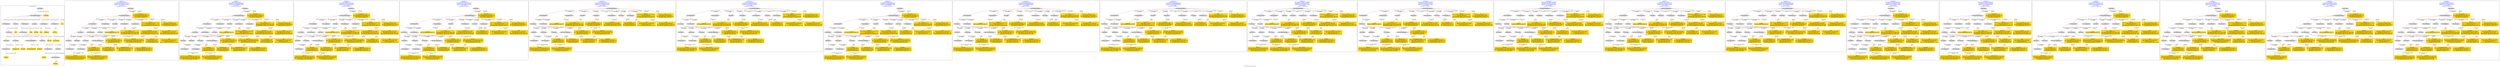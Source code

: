 digraph n0 {
fontcolor="blue"
remincross="true"
label="s26-s-san-francisco-moma.json"
subgraph cluster_0 {
label="1-correct model"
n2[style="filled",color="white",fillcolor="lightgray",label="E12_Production1"];
n3[style="filled",color="white",fillcolor="lightgray",label="E21_Person1"];
n4[style="filled",color="white",fillcolor="lightgray",label="E69_Death1"];
n5[style="filled",color="white",fillcolor="lightgray",label="E74_Group1"];
n6[style="filled",color="white",fillcolor="lightgray",label="E82_Actor_Appellation1"];
n7[style="filled",color="white",fillcolor="lightgray",label="E67_Birth1"];
n8[shape="plaintext",style="filled",fillcolor="gold",label="artistURI"];
n9[style="filled",color="white",fillcolor="lightgray",label="E22_Man-Made_Object1"];
n10[style="filled",color="white",fillcolor="lightgray",label="E35_Title1"];
n11[style="filled",color="white",fillcolor="lightgray",label="E8_Acquisition1"];
n12[style="filled",color="white",fillcolor="lightgray",label="E55_Type1"];
n13[style="filled",color="white",fillcolor="lightgray",label="E54_Dimension1"];
n14[style="filled",color="white",fillcolor="lightgray",label="E78_Collection1"];
n15[shape="plaintext",style="filled",fillcolor="gold",label="url"];
n16[shape="plaintext",style="filled",fillcolor="gold",label="title"];
n17[style="filled",color="white",fillcolor="lightgray",label="E38_Image1"];
n18[shape="plaintext",style="filled",fillcolor="gold",label="image-URL"];
n19[style="filled",color="white",fillcolor="lightgray",label="E48_Place_Name1"];
n20[shape="plaintext",style="filled",fillcolor="gold",label="birthPlace"];
n21[style="filled",color="white",fillcolor="lightgray",label="E52_Time-Span1"];
n22[shape="plaintext",style="filled",fillcolor="gold",label="birthYear"];
n23[style="filled",color="white",fillcolor="lightgray",label="E52_Time-Span2"];
n24[shape="plaintext",style="filled",fillcolor="gold",label="deathYear"];
n25[style="filled",color="white",fillcolor="lightgray",label="E52_Time-Span3"];
n26[shape="plaintext",style="filled",fillcolor="gold",label="when-acquired"];
n27[style="filled",color="white",fillcolor="lightgray",label="E53_Place1"];
n28[shape="plaintext",style="filled",fillcolor="gold",label="dimensions"];
n29[shape="plaintext",style="filled",fillcolor="gold",label="Type_URI"];
n30[shape="plaintext",style="filled",fillcolor="gold",label="type"];
n31[shape="plaintext",style="filled",fillcolor="gold",label="nationality_URI"];
n32[shape="plaintext",style="filled",fillcolor="gold",label="nationality"];
n33[shape="plaintext",style="filled",fillcolor="gold",label="collection"];
n34[shape="plaintext",style="filled",fillcolor="gold",label="artistAppellationURI"];
n35[shape="plaintext",style="filled",fillcolor="gold",label="artistName"];
n36[shape="plaintext",style="filled",fillcolor="gold",label="credit"];
}
subgraph cluster_1 {
label="candidate 0\nlink coherence:0.9375\nnode coherence:0.9333333333333333\nconfidence:0.49043396127621675\nmapping score:0.5138047844776932\ncost:31.99777\n-precision:0.81-recall:0.76"
n38[style="filled",color="white",fillcolor="lightgray",label="E12_Production1"];
n39[style="filled",color="white",fillcolor="lightgray",label="E21_Person1"];
n40[style="filled",color="white",fillcolor="lightgray",label="E52_Time-Span2"];
n41[style="filled",color="white",fillcolor="lightgray",label="E55_Type1"];
n42[style="filled",color="white",fillcolor="lightgray",label="E67_Birth1"];
n43[style="filled",color="white",fillcolor="lightgray",label="E69_Death1"];
n44[style="filled",color="white",fillcolor="lightgray",label="E74_Group1"];
n45[style="filled",color="white",fillcolor="lightgray",label="E82_Actor_Appellation1"];
n46[style="filled",color="white",fillcolor="lightgray",label="E22_Man-Made_Object1"];
n47[style="filled",color="white",fillcolor="lightgray",label="E34_Inscription1"];
n48[style="filled",color="white",fillcolor="lightgray",label="E35_Title1"];
n49[style="filled",color="white",fillcolor="lightgray",label="E54_Dimension1"];
n50[style="filled",color="white",fillcolor="lightgray",label="E8_Acquisition1"];
n51[style="filled",color="white",fillcolor="lightgray",label="E38_Image1"];
n52[style="filled",color="white",fillcolor="lightgray",label="E52_Time-Span1"];
n53[style="filled",color="white",fillcolor="lightgray",label="E52_Time-Span3"];
n54[shape="plaintext",style="filled",fillcolor="gold",label="when-acquired\n[E52_Time-Span,P82_at_some_time_within,0.425]\n[E52_Time-Span,P82b_end_of_the_end,0.419]\n[E34_Inscription,P3_has_note,0.106]\n[E52_Time-Span,label,0.049]"];
n55[shape="plaintext",style="filled",fillcolor="gold",label="nationality\n[E74_Group,label,0.54]\n[E74_Group,classLink,0.265]\n[E55_Type,label,0.104]\n[E30_Right,P3_has_note,0.091]"];
n56[shape="plaintext",style="filled",fillcolor="gold",label="credit\n[E8_Acquisition,P3_has_note,0.397]\n[E30_Right,P3_has_note,0.394]\n[E22_Man-Made_Object,P3_has_note,0.108]\n[E33_Linguistic_Object,P3_has_note,0.101]"];
n57[shape="plaintext",style="filled",fillcolor="gold",label="artistAppellationURI\n[E82_Actor_Appellation,classLink,0.584]\n[E21_Person,classLink,0.373]\n[E39_Actor,classLink,0.032]\n[E30_Right,P3_has_note,0.011]"];
n58[shape="plaintext",style="filled",fillcolor="gold",label="image-URL\n[E38_Image,classLink,0.689]\n[E22_Man-Made_Object,classLink,0.143]\n[E78_Collection,classLink,0.098]\n[E21_Person,classLink,0.07]"];
n59[shape="plaintext",style="filled",fillcolor="gold",label="artistName\n[E82_Actor_Appellation,label,0.46]\n[E22_Man-Made_Object,P3_has_note,0.194]\n[E30_Right,P3_has_note,0.179]\n[E33_Linguistic_Object,P3_has_note,0.167]"];
n60[shape="plaintext",style="filled",fillcolor="gold",label="birthPlace\n[E33_Linguistic_Object,P3_has_note,0.289]\n[E35_Title,label,0.28]\n[E22_Man-Made_Object,P3_has_note,0.23]\n[E73_Information_Object,P3_has_note,0.201]"];
n61[shape="plaintext",style="filled",fillcolor="gold",label="Type_URI\n[E55_Type,classLink,0.591]\n[E55_Type,label,0.144]\n[E57_Material,classLink,0.138]\n[E74_Group,classLink,0.128]"];
n62[shape="plaintext",style="filled",fillcolor="gold",label="nationality_URI\n[E74_Group,classLink,0.657]\n[E55_Type,classLink,0.211]\n[E57_Material,classLink,0.094]\n[E55_Type,label,0.038]"];
n63[shape="plaintext",style="filled",fillcolor="gold",label="title\n[E35_Title,label,0.335]\n[E22_Man-Made_Object,P3_has_note,0.259]\n[E73_Information_Object,P3_has_note,0.222]\n[E33_Linguistic_Object,P3_has_note,0.185]"];
n64[shape="plaintext",style="filled",fillcolor="gold",label="dimensions\n[E54_Dimension,P3_has_note,0.885]\n[E8_Acquisition,P3_has_note,0.057]\n[E22_Man-Made_Object,P3_has_note,0.042]\n[E33_Linguistic_Object,P3_has_note,0.015]"];
n65[shape="plaintext",style="filled",fillcolor="gold",label="type\n[E12_Production,P3_has_note,0.319]\n[E8_Acquisition,P3_has_note,0.261]\n[E55_Type,label,0.219]\n[E22_Man-Made_Object,P3_has_note,0.201]"];
n66[shape="plaintext",style="filled",fillcolor="gold",label="deathYear\n[E52_Time-Span,P82b_end_of_the_end,0.403]\n[E52_Time-Span,P82_at_some_time_within,0.385]\n[E12_Production,P3_has_note,0.118]\n[E34_Inscription,P3_has_note,0.095]"];
n67[shape="plaintext",style="filled",fillcolor="gold",label="birthYear\n[E52_Time-Span,P82b_end_of_the_end,0.379]\n[E52_Time-Span,P82_at_some_time_within,0.351]\n[E52_Time-Span,P82a_begin_of_the_begin,0.215]\n[E12_Production,P3_has_note,0.055]"];
n68[shape="plaintext",style="filled",fillcolor="gold",label="artistURI\n[E21_Person,classLink,0.359]\n[E82_Actor_Appellation,classLink,0.295]\n[E39_Actor,classLink,0.26]\n[E30_Right,P3_has_note,0.085]"];
n69[shape="plaintext",style="filled",fillcolor="gold",label="url\n[E38_Image,classLink,0.328]\n[E78_Collection,classLink,0.286]\n[E22_Man-Made_Object,classLink,0.231]\n[E30_Right,P3_has_note,0.155]"];
n70[shape="plaintext",style="filled",fillcolor="gold",label="collection\n[E34_Inscription,P3_has_note,1.0]"];
}
subgraph cluster_2 {
label="candidate 1\nlink coherence:0.9375\nnode coherence:0.9333333333333333\nconfidence:0.48893965089914326\nmapping score:0.5133066810186687\ncost:31.99777\n-precision:0.78-recall:0.74"
n72[style="filled",color="white",fillcolor="lightgray",label="E12_Production1"];
n73[style="filled",color="white",fillcolor="lightgray",label="E21_Person1"];
n74[style="filled",color="white",fillcolor="lightgray",label="E52_Time-Span2"];
n75[style="filled",color="white",fillcolor="lightgray",label="E55_Type1"];
n76[style="filled",color="white",fillcolor="lightgray",label="E67_Birth1"];
n77[style="filled",color="white",fillcolor="lightgray",label="E69_Death1"];
n78[style="filled",color="white",fillcolor="lightgray",label="E74_Group1"];
n79[style="filled",color="white",fillcolor="lightgray",label="E82_Actor_Appellation1"];
n80[style="filled",color="white",fillcolor="lightgray",label="E22_Man-Made_Object1"];
n81[style="filled",color="white",fillcolor="lightgray",label="E34_Inscription1"];
n82[style="filled",color="white",fillcolor="lightgray",label="E35_Title1"];
n83[style="filled",color="white",fillcolor="lightgray",label="E54_Dimension1"];
n84[style="filled",color="white",fillcolor="lightgray",label="E8_Acquisition1"];
n85[style="filled",color="white",fillcolor="lightgray",label="E38_Image1"];
n86[style="filled",color="white",fillcolor="lightgray",label="E52_Time-Span1"];
n87[style="filled",color="white",fillcolor="lightgray",label="E52_Time-Span3"];
n88[shape="plaintext",style="filled",fillcolor="gold",label="when-acquired\n[E52_Time-Span,P82_at_some_time_within,0.425]\n[E52_Time-Span,P82b_end_of_the_end,0.419]\n[E34_Inscription,P3_has_note,0.106]\n[E52_Time-Span,label,0.049]"];
n89[shape="plaintext",style="filled",fillcolor="gold",label="nationality\n[E74_Group,label,0.54]\n[E74_Group,classLink,0.265]\n[E55_Type,label,0.104]\n[E30_Right,P3_has_note,0.091]"];
n90[shape="plaintext",style="filled",fillcolor="gold",label="credit\n[E8_Acquisition,P3_has_note,0.397]\n[E30_Right,P3_has_note,0.394]\n[E22_Man-Made_Object,P3_has_note,0.108]\n[E33_Linguistic_Object,P3_has_note,0.101]"];
n91[shape="plaintext",style="filled",fillcolor="gold",label="artistAppellationURI\n[E82_Actor_Appellation,classLink,0.584]\n[E21_Person,classLink,0.373]\n[E39_Actor,classLink,0.032]\n[E30_Right,P3_has_note,0.011]"];
n92[shape="plaintext",style="filled",fillcolor="gold",label="image-URL\n[E38_Image,classLink,0.689]\n[E22_Man-Made_Object,classLink,0.143]\n[E78_Collection,classLink,0.098]\n[E21_Person,classLink,0.07]"];
n93[shape="plaintext",style="filled",fillcolor="gold",label="artistName\n[E82_Actor_Appellation,label,0.46]\n[E22_Man-Made_Object,P3_has_note,0.194]\n[E30_Right,P3_has_note,0.179]\n[E33_Linguistic_Object,P3_has_note,0.167]"];
n94[shape="plaintext",style="filled",fillcolor="gold",label="title\n[E35_Title,label,0.335]\n[E22_Man-Made_Object,P3_has_note,0.259]\n[E73_Information_Object,P3_has_note,0.222]\n[E33_Linguistic_Object,P3_has_note,0.185]"];
n95[shape="plaintext",style="filled",fillcolor="gold",label="Type_URI\n[E55_Type,classLink,0.591]\n[E55_Type,label,0.144]\n[E57_Material,classLink,0.138]\n[E74_Group,classLink,0.128]"];
n96[shape="plaintext",style="filled",fillcolor="gold",label="nationality_URI\n[E74_Group,classLink,0.657]\n[E55_Type,classLink,0.211]\n[E57_Material,classLink,0.094]\n[E55_Type,label,0.038]"];
n97[shape="plaintext",style="filled",fillcolor="gold",label="birthPlace\n[E33_Linguistic_Object,P3_has_note,0.289]\n[E35_Title,label,0.28]\n[E22_Man-Made_Object,P3_has_note,0.23]\n[E73_Information_Object,P3_has_note,0.201]"];
n98[shape="plaintext",style="filled",fillcolor="gold",label="dimensions\n[E54_Dimension,P3_has_note,0.885]\n[E8_Acquisition,P3_has_note,0.057]\n[E22_Man-Made_Object,P3_has_note,0.042]\n[E33_Linguistic_Object,P3_has_note,0.015]"];
n99[shape="plaintext",style="filled",fillcolor="gold",label="type\n[E12_Production,P3_has_note,0.319]\n[E8_Acquisition,P3_has_note,0.261]\n[E55_Type,label,0.219]\n[E22_Man-Made_Object,P3_has_note,0.201]"];
n100[shape="plaintext",style="filled",fillcolor="gold",label="deathYear\n[E52_Time-Span,P82b_end_of_the_end,0.403]\n[E52_Time-Span,P82_at_some_time_within,0.385]\n[E12_Production,P3_has_note,0.118]\n[E34_Inscription,P3_has_note,0.095]"];
n101[shape="plaintext",style="filled",fillcolor="gold",label="birthYear\n[E52_Time-Span,P82b_end_of_the_end,0.379]\n[E52_Time-Span,P82_at_some_time_within,0.351]\n[E52_Time-Span,P82a_begin_of_the_begin,0.215]\n[E12_Production,P3_has_note,0.055]"];
n102[shape="plaintext",style="filled",fillcolor="gold",label="artistURI\n[E21_Person,classLink,0.359]\n[E82_Actor_Appellation,classLink,0.295]\n[E39_Actor,classLink,0.26]\n[E30_Right,P3_has_note,0.085]"];
n103[shape="plaintext",style="filled",fillcolor="gold",label="url\n[E38_Image,classLink,0.328]\n[E78_Collection,classLink,0.286]\n[E22_Man-Made_Object,classLink,0.231]\n[E30_Right,P3_has_note,0.155]"];
n104[shape="plaintext",style="filled",fillcolor="gold",label="collection\n[E34_Inscription,P3_has_note,1.0]"];
}
subgraph cluster_3 {
label="candidate 10\nlink coherence:0.9\nnode coherence:0.896551724137931\nconfidence:0.49007725419191894\nmapping score:0.5112292672864206\ncost:128.99803\n-precision:0.8-recall:0.71"
n106[style="filled",color="white",fillcolor="lightgray",label="E12_Production1"];
n107[style="filled",color="white",fillcolor="lightgray",label="E21_Person1"];
n108[style="filled",color="white",fillcolor="lightgray",label="E52_Time-Span2"];
n109[style="filled",color="white",fillcolor="lightgray",label="E55_Type1"];
n110[style="filled",color="white",fillcolor="lightgray",label="E67_Birth1"];
n111[style="filled",color="white",fillcolor="lightgray",label="E74_Group1"];
n112[style="filled",color="white",fillcolor="lightgray",label="E82_Actor_Appellation1"];
n113[style="filled",color="white",fillcolor="lightgray",label="E22_Man-Made_Object1"];
n114[style="filled",color="white",fillcolor="lightgray",label="E34_Inscription1"];
n115[style="filled",color="white",fillcolor="lightgray",label="E35_Title1"];
n116[style="filled",color="white",fillcolor="lightgray",label="E54_Dimension1"];
n117[style="filled",color="white",fillcolor="lightgray",label="E8_Acquisition1"];
n118[style="filled",color="white",fillcolor="lightgray",label="E38_Image1"];
n119[style="filled",color="white",fillcolor="lightgray",label="E52_Time-Span1"];
n120[shape="plaintext",style="filled",fillcolor="gold",label="nationality\n[E74_Group,label,0.54]\n[E74_Group,classLink,0.265]\n[E55_Type,label,0.104]\n[E30_Right,P3_has_note,0.091]"];
n121[shape="plaintext",style="filled",fillcolor="gold",label="credit\n[E8_Acquisition,P3_has_note,0.397]\n[E30_Right,P3_has_note,0.394]\n[E22_Man-Made_Object,P3_has_note,0.108]\n[E33_Linguistic_Object,P3_has_note,0.101]"];
n122[shape="plaintext",style="filled",fillcolor="gold",label="artistAppellationURI\n[E82_Actor_Appellation,classLink,0.584]\n[E21_Person,classLink,0.373]\n[E39_Actor,classLink,0.032]\n[E30_Right,P3_has_note,0.011]"];
n123[shape="plaintext",style="filled",fillcolor="gold",label="image-URL\n[E38_Image,classLink,0.689]\n[E22_Man-Made_Object,classLink,0.143]\n[E78_Collection,classLink,0.098]\n[E21_Person,classLink,0.07]"];
n124[shape="plaintext",style="filled",fillcolor="gold",label="artistName\n[E82_Actor_Appellation,label,0.46]\n[E22_Man-Made_Object,P3_has_note,0.194]\n[E30_Right,P3_has_note,0.179]\n[E33_Linguistic_Object,P3_has_note,0.167]"];
n125[shape="plaintext",style="filled",fillcolor="gold",label="birthPlace\n[E33_Linguistic_Object,P3_has_note,0.289]\n[E35_Title,label,0.28]\n[E22_Man-Made_Object,P3_has_note,0.23]\n[E73_Information_Object,P3_has_note,0.201]"];
n126[shape="plaintext",style="filled",fillcolor="gold",label="Type_URI\n[E55_Type,classLink,0.591]\n[E55_Type,label,0.144]\n[E57_Material,classLink,0.138]\n[E74_Group,classLink,0.128]"];
n127[shape="plaintext",style="filled",fillcolor="gold",label="nationality_URI\n[E74_Group,classLink,0.657]\n[E55_Type,classLink,0.211]\n[E57_Material,classLink,0.094]\n[E55_Type,label,0.038]"];
n128[shape="plaintext",style="filled",fillcolor="gold",label="title\n[E35_Title,label,0.335]\n[E22_Man-Made_Object,P3_has_note,0.259]\n[E73_Information_Object,P3_has_note,0.222]\n[E33_Linguistic_Object,P3_has_note,0.185]"];
n129[shape="plaintext",style="filled",fillcolor="gold",label="dimensions\n[E54_Dimension,P3_has_note,0.885]\n[E8_Acquisition,P3_has_note,0.057]\n[E22_Man-Made_Object,P3_has_note,0.042]\n[E33_Linguistic_Object,P3_has_note,0.015]"];
n130[shape="plaintext",style="filled",fillcolor="gold",label="type\n[E12_Production,P3_has_note,0.319]\n[E8_Acquisition,P3_has_note,0.261]\n[E55_Type,label,0.219]\n[E22_Man-Made_Object,P3_has_note,0.201]"];
n131[shape="plaintext",style="filled",fillcolor="gold",label="deathYear\n[E52_Time-Span,P82b_end_of_the_end,0.403]\n[E52_Time-Span,P82_at_some_time_within,0.385]\n[E12_Production,P3_has_note,0.118]\n[E34_Inscription,P3_has_note,0.095]"];
n132[shape="plaintext",style="filled",fillcolor="gold",label="birthYear\n[E52_Time-Span,P82b_end_of_the_end,0.379]\n[E52_Time-Span,P82_at_some_time_within,0.351]\n[E52_Time-Span,P82a_begin_of_the_begin,0.215]\n[E12_Production,P3_has_note,0.055]"];
n133[shape="plaintext",style="filled",fillcolor="gold",label="when-acquired\n[E52_Time-Span,P82_at_some_time_within,0.425]\n[E52_Time-Span,P82b_end_of_the_end,0.419]\n[E34_Inscription,P3_has_note,0.106]\n[E52_Time-Span,label,0.049]"];
n134[shape="plaintext",style="filled",fillcolor="gold",label="artistURI\n[E21_Person,classLink,0.359]\n[E82_Actor_Appellation,classLink,0.295]\n[E39_Actor,classLink,0.26]\n[E30_Right,P3_has_note,0.085]"];
n135[shape="plaintext",style="filled",fillcolor="gold",label="url\n[E38_Image,classLink,0.328]\n[E78_Collection,classLink,0.286]\n[E22_Man-Made_Object,classLink,0.231]\n[E30_Right,P3_has_note,0.155]"];
n136[shape="plaintext",style="filled",fillcolor="gold",label="collection\n[E34_Inscription,P3_has_note,1.0]"];
}
subgraph cluster_4 {
label="candidate 11\nlink coherence:0.875\nnode coherence:0.9333333333333333\nconfidence:0.49043396127621675\nmapping score:0.5138047844776932\ncost:31.99782\n-precision:0.84-recall:0.79"
n138[style="filled",color="white",fillcolor="lightgray",label="E12_Production1"];
n139[style="filled",color="white",fillcolor="lightgray",label="E21_Person1"];
n140[style="filled",color="white",fillcolor="lightgray",label="E52_Time-Span2"];
n141[style="filled",color="white",fillcolor="lightgray",label="E67_Birth1"];
n142[style="filled",color="white",fillcolor="lightgray",label="E69_Death1"];
n143[style="filled",color="white",fillcolor="lightgray",label="E74_Group1"];
n144[style="filled",color="white",fillcolor="lightgray",label="E82_Actor_Appellation1"];
n145[style="filled",color="white",fillcolor="lightgray",label="E22_Man-Made_Object1"];
n146[style="filled",color="white",fillcolor="lightgray",label="E34_Inscription1"];
n147[style="filled",color="white",fillcolor="lightgray",label="E35_Title1"];
n148[style="filled",color="white",fillcolor="lightgray",label="E54_Dimension1"];
n149[style="filled",color="white",fillcolor="lightgray",label="E55_Type2"];
n150[style="filled",color="white",fillcolor="lightgray",label="E8_Acquisition1"];
n151[style="filled",color="white",fillcolor="lightgray",label="E38_Image1"];
n152[style="filled",color="white",fillcolor="lightgray",label="E52_Time-Span1"];
n153[style="filled",color="white",fillcolor="lightgray",label="E52_Time-Span3"];
n154[shape="plaintext",style="filled",fillcolor="gold",label="Type_URI\n[E55_Type,classLink,0.591]\n[E55_Type,label,0.144]\n[E57_Material,classLink,0.138]\n[E74_Group,classLink,0.128]"];
n155[shape="plaintext",style="filled",fillcolor="gold",label="when-acquired\n[E52_Time-Span,P82_at_some_time_within,0.425]\n[E52_Time-Span,P82b_end_of_the_end,0.419]\n[E34_Inscription,P3_has_note,0.106]\n[E52_Time-Span,label,0.049]"];
n156[shape="plaintext",style="filled",fillcolor="gold",label="nationality\n[E74_Group,label,0.54]\n[E74_Group,classLink,0.265]\n[E55_Type,label,0.104]\n[E30_Right,P3_has_note,0.091]"];
n157[shape="plaintext",style="filled",fillcolor="gold",label="credit\n[E8_Acquisition,P3_has_note,0.397]\n[E30_Right,P3_has_note,0.394]\n[E22_Man-Made_Object,P3_has_note,0.108]\n[E33_Linguistic_Object,P3_has_note,0.101]"];
n158[shape="plaintext",style="filled",fillcolor="gold",label="artistAppellationURI\n[E82_Actor_Appellation,classLink,0.584]\n[E21_Person,classLink,0.373]\n[E39_Actor,classLink,0.032]\n[E30_Right,P3_has_note,0.011]"];
n159[shape="plaintext",style="filled",fillcolor="gold",label="image-URL\n[E38_Image,classLink,0.689]\n[E22_Man-Made_Object,classLink,0.143]\n[E78_Collection,classLink,0.098]\n[E21_Person,classLink,0.07]"];
n160[shape="plaintext",style="filled",fillcolor="gold",label="artistName\n[E82_Actor_Appellation,label,0.46]\n[E22_Man-Made_Object,P3_has_note,0.194]\n[E30_Right,P3_has_note,0.179]\n[E33_Linguistic_Object,P3_has_note,0.167]"];
n161[shape="plaintext",style="filled",fillcolor="gold",label="birthPlace\n[E33_Linguistic_Object,P3_has_note,0.289]\n[E35_Title,label,0.28]\n[E22_Man-Made_Object,P3_has_note,0.23]\n[E73_Information_Object,P3_has_note,0.201]"];
n162[shape="plaintext",style="filled",fillcolor="gold",label="nationality_URI\n[E74_Group,classLink,0.657]\n[E55_Type,classLink,0.211]\n[E57_Material,classLink,0.094]\n[E55_Type,label,0.038]"];
n163[shape="plaintext",style="filled",fillcolor="gold",label="type\n[E12_Production,P3_has_note,0.319]\n[E8_Acquisition,P3_has_note,0.261]\n[E55_Type,label,0.219]\n[E22_Man-Made_Object,P3_has_note,0.201]"];
n164[shape="plaintext",style="filled",fillcolor="gold",label="title\n[E35_Title,label,0.335]\n[E22_Man-Made_Object,P3_has_note,0.259]\n[E73_Information_Object,P3_has_note,0.222]\n[E33_Linguistic_Object,P3_has_note,0.185]"];
n165[shape="plaintext",style="filled",fillcolor="gold",label="dimensions\n[E54_Dimension,P3_has_note,0.885]\n[E8_Acquisition,P3_has_note,0.057]\n[E22_Man-Made_Object,P3_has_note,0.042]\n[E33_Linguistic_Object,P3_has_note,0.015]"];
n166[shape="plaintext",style="filled",fillcolor="gold",label="deathYear\n[E52_Time-Span,P82b_end_of_the_end,0.403]\n[E52_Time-Span,P82_at_some_time_within,0.385]\n[E12_Production,P3_has_note,0.118]\n[E34_Inscription,P3_has_note,0.095]"];
n167[shape="plaintext",style="filled",fillcolor="gold",label="birthYear\n[E52_Time-Span,P82b_end_of_the_end,0.379]\n[E52_Time-Span,P82_at_some_time_within,0.351]\n[E52_Time-Span,P82a_begin_of_the_begin,0.215]\n[E12_Production,P3_has_note,0.055]"];
n168[shape="plaintext",style="filled",fillcolor="gold",label="artistURI\n[E21_Person,classLink,0.359]\n[E82_Actor_Appellation,classLink,0.295]\n[E39_Actor,classLink,0.26]\n[E30_Right,P3_has_note,0.085]"];
n169[shape="plaintext",style="filled",fillcolor="gold",label="url\n[E38_Image,classLink,0.328]\n[E78_Collection,classLink,0.286]\n[E22_Man-Made_Object,classLink,0.231]\n[E30_Right,P3_has_note,0.155]"];
n170[shape="plaintext",style="filled",fillcolor="gold",label="collection\n[E34_Inscription,P3_has_note,1.0]"];
}
subgraph cluster_5 {
label="candidate 12\nlink coherence:0.875\nnode coherence:0.9333333333333333\nconfidence:0.49043396127621675\nmapping score:0.5138047844776932\ncost:31.99803\n-precision:0.81-recall:0.76"
n172[style="filled",color="white",fillcolor="lightgray",label="E12_Production1"];
n173[style="filled",color="white",fillcolor="lightgray",label="E21_Person1"];
n174[style="filled",color="white",fillcolor="lightgray",label="E52_Time-Span2"];
n175[style="filled",color="white",fillcolor="lightgray",label="E67_Birth1"];
n176[style="filled",color="white",fillcolor="lightgray",label="E69_Death1"];
n177[style="filled",color="white",fillcolor="lightgray",label="E74_Group1"];
n178[style="filled",color="white",fillcolor="lightgray",label="E82_Actor_Appellation1"];
n179[style="filled",color="white",fillcolor="lightgray",label="E22_Man-Made_Object1"];
n180[style="filled",color="white",fillcolor="lightgray",label="E34_Inscription1"];
n181[style="filled",color="white",fillcolor="lightgray",label="E35_Title1"];
n182[style="filled",color="white",fillcolor="lightgray",label="E38_Image1"];
n183[style="filled",color="white",fillcolor="lightgray",label="E54_Dimension1"];
n184[style="filled",color="white",fillcolor="lightgray",label="E55_Type1"];
n185[style="filled",color="white",fillcolor="lightgray",label="E8_Acquisition1"];
n186[style="filled",color="white",fillcolor="lightgray",label="E52_Time-Span1"];
n187[style="filled",color="white",fillcolor="lightgray",label="E52_Time-Span3"];
n188[shape="plaintext",style="filled",fillcolor="gold",label="when-acquired\n[E52_Time-Span,P82_at_some_time_within,0.425]\n[E52_Time-Span,P82b_end_of_the_end,0.419]\n[E34_Inscription,P3_has_note,0.106]\n[E52_Time-Span,label,0.049]"];
n189[shape="plaintext",style="filled",fillcolor="gold",label="nationality\n[E74_Group,label,0.54]\n[E74_Group,classLink,0.265]\n[E55_Type,label,0.104]\n[E30_Right,P3_has_note,0.091]"];
n190[shape="plaintext",style="filled",fillcolor="gold",label="credit\n[E8_Acquisition,P3_has_note,0.397]\n[E30_Right,P3_has_note,0.394]\n[E22_Man-Made_Object,P3_has_note,0.108]\n[E33_Linguistic_Object,P3_has_note,0.101]"];
n191[shape="plaintext",style="filled",fillcolor="gold",label="artistAppellationURI\n[E82_Actor_Appellation,classLink,0.584]\n[E21_Person,classLink,0.373]\n[E39_Actor,classLink,0.032]\n[E30_Right,P3_has_note,0.011]"];
n192[shape="plaintext",style="filled",fillcolor="gold",label="image-URL\n[E38_Image,classLink,0.689]\n[E22_Man-Made_Object,classLink,0.143]\n[E78_Collection,classLink,0.098]\n[E21_Person,classLink,0.07]"];
n193[shape="plaintext",style="filled",fillcolor="gold",label="artistName\n[E82_Actor_Appellation,label,0.46]\n[E22_Man-Made_Object,P3_has_note,0.194]\n[E30_Right,P3_has_note,0.179]\n[E33_Linguistic_Object,P3_has_note,0.167]"];
n194[shape="plaintext",style="filled",fillcolor="gold",label="birthPlace\n[E33_Linguistic_Object,P3_has_note,0.289]\n[E35_Title,label,0.28]\n[E22_Man-Made_Object,P3_has_note,0.23]\n[E73_Information_Object,P3_has_note,0.201]"];
n195[shape="plaintext",style="filled",fillcolor="gold",label="Type_URI\n[E55_Type,classLink,0.591]\n[E55_Type,label,0.144]\n[E57_Material,classLink,0.138]\n[E74_Group,classLink,0.128]"];
n196[shape="plaintext",style="filled",fillcolor="gold",label="nationality_URI\n[E74_Group,classLink,0.657]\n[E55_Type,classLink,0.211]\n[E57_Material,classLink,0.094]\n[E55_Type,label,0.038]"];
n197[shape="plaintext",style="filled",fillcolor="gold",label="title\n[E35_Title,label,0.335]\n[E22_Man-Made_Object,P3_has_note,0.259]\n[E73_Information_Object,P3_has_note,0.222]\n[E33_Linguistic_Object,P3_has_note,0.185]"];
n198[shape="plaintext",style="filled",fillcolor="gold",label="dimensions\n[E54_Dimension,P3_has_note,0.885]\n[E8_Acquisition,P3_has_note,0.057]\n[E22_Man-Made_Object,P3_has_note,0.042]\n[E33_Linguistic_Object,P3_has_note,0.015]"];
n199[shape="plaintext",style="filled",fillcolor="gold",label="type\n[E12_Production,P3_has_note,0.319]\n[E8_Acquisition,P3_has_note,0.261]\n[E55_Type,label,0.219]\n[E22_Man-Made_Object,P3_has_note,0.201]"];
n200[shape="plaintext",style="filled",fillcolor="gold",label="deathYear\n[E52_Time-Span,P82b_end_of_the_end,0.403]\n[E52_Time-Span,P82_at_some_time_within,0.385]\n[E12_Production,P3_has_note,0.118]\n[E34_Inscription,P3_has_note,0.095]"];
n201[shape="plaintext",style="filled",fillcolor="gold",label="birthYear\n[E52_Time-Span,P82b_end_of_the_end,0.379]\n[E52_Time-Span,P82_at_some_time_within,0.351]\n[E52_Time-Span,P82a_begin_of_the_begin,0.215]\n[E12_Production,P3_has_note,0.055]"];
n202[shape="plaintext",style="filled",fillcolor="gold",label="artistURI\n[E21_Person,classLink,0.359]\n[E82_Actor_Appellation,classLink,0.295]\n[E39_Actor,classLink,0.26]\n[E30_Right,P3_has_note,0.085]"];
n203[shape="plaintext",style="filled",fillcolor="gold",label="url\n[E38_Image,classLink,0.328]\n[E78_Collection,classLink,0.286]\n[E22_Man-Made_Object,classLink,0.231]\n[E30_Right,P3_has_note,0.155]"];
n204[shape="plaintext",style="filled",fillcolor="gold",label="collection\n[E34_Inscription,P3_has_note,1.0]"];
}
subgraph cluster_6 {
label="candidate 13\nlink coherence:0.875\nnode coherence:0.9333333333333333\nconfidence:0.49043396127621675\nmapping score:0.5138047844776932\ncost:31.99805\n-precision:0.78-recall:0.74"
n206[style="filled",color="white",fillcolor="lightgray",label="E12_Production1"];
n207[style="filled",color="white",fillcolor="lightgray",label="E21_Person1"];
n208[style="filled",color="white",fillcolor="lightgray",label="E52_Time-Span2"];
n209[style="filled",color="white",fillcolor="lightgray",label="E67_Birth1"];
n210[style="filled",color="white",fillcolor="lightgray",label="E69_Death1"];
n211[style="filled",color="white",fillcolor="lightgray",label="E74_Group1"];
n212[style="filled",color="white",fillcolor="lightgray",label="E82_Actor_Appellation1"];
n213[style="filled",color="white",fillcolor="lightgray",label="E22_Man-Made_Object1"];
n214[style="filled",color="white",fillcolor="lightgray",label="E34_Inscription1"];
n215[style="filled",color="white",fillcolor="lightgray",label="E35_Title1"];
n216[style="filled",color="white",fillcolor="lightgray",label="E38_Image1"];
n217[style="filled",color="white",fillcolor="lightgray",label="E54_Dimension1"];
n218[style="filled",color="white",fillcolor="lightgray",label="E55_Type1"];
n219[style="filled",color="white",fillcolor="lightgray",label="E8_Acquisition1"];
n220[style="filled",color="white",fillcolor="lightgray",label="E52_Time-Span1"];
n221[style="filled",color="white",fillcolor="lightgray",label="E52_Time-Span3"];
n222[shape="plaintext",style="filled",fillcolor="gold",label="when-acquired\n[E52_Time-Span,P82_at_some_time_within,0.425]\n[E52_Time-Span,P82b_end_of_the_end,0.419]\n[E34_Inscription,P3_has_note,0.106]\n[E52_Time-Span,label,0.049]"];
n223[shape="plaintext",style="filled",fillcolor="gold",label="nationality\n[E74_Group,label,0.54]\n[E74_Group,classLink,0.265]\n[E55_Type,label,0.104]\n[E30_Right,P3_has_note,0.091]"];
n224[shape="plaintext",style="filled",fillcolor="gold",label="credit\n[E8_Acquisition,P3_has_note,0.397]\n[E30_Right,P3_has_note,0.394]\n[E22_Man-Made_Object,P3_has_note,0.108]\n[E33_Linguistic_Object,P3_has_note,0.101]"];
n225[shape="plaintext",style="filled",fillcolor="gold",label="artistAppellationURI\n[E82_Actor_Appellation,classLink,0.584]\n[E21_Person,classLink,0.373]\n[E39_Actor,classLink,0.032]\n[E30_Right,P3_has_note,0.011]"];
n226[shape="plaintext",style="filled",fillcolor="gold",label="image-URL\n[E38_Image,classLink,0.689]\n[E22_Man-Made_Object,classLink,0.143]\n[E78_Collection,classLink,0.098]\n[E21_Person,classLink,0.07]"];
n227[shape="plaintext",style="filled",fillcolor="gold",label="artistName\n[E82_Actor_Appellation,label,0.46]\n[E22_Man-Made_Object,P3_has_note,0.194]\n[E30_Right,P3_has_note,0.179]\n[E33_Linguistic_Object,P3_has_note,0.167]"];
n228[shape="plaintext",style="filled",fillcolor="gold",label="birthPlace\n[E33_Linguistic_Object,P3_has_note,0.289]\n[E35_Title,label,0.28]\n[E22_Man-Made_Object,P3_has_note,0.23]\n[E73_Information_Object,P3_has_note,0.201]"];
n229[shape="plaintext",style="filled",fillcolor="gold",label="Type_URI\n[E55_Type,classLink,0.591]\n[E55_Type,label,0.144]\n[E57_Material,classLink,0.138]\n[E74_Group,classLink,0.128]"];
n230[shape="plaintext",style="filled",fillcolor="gold",label="nationality_URI\n[E74_Group,classLink,0.657]\n[E55_Type,classLink,0.211]\n[E57_Material,classLink,0.094]\n[E55_Type,label,0.038]"];
n231[shape="plaintext",style="filled",fillcolor="gold",label="title\n[E35_Title,label,0.335]\n[E22_Man-Made_Object,P3_has_note,0.259]\n[E73_Information_Object,P3_has_note,0.222]\n[E33_Linguistic_Object,P3_has_note,0.185]"];
n232[shape="plaintext",style="filled",fillcolor="gold",label="dimensions\n[E54_Dimension,P3_has_note,0.885]\n[E8_Acquisition,P3_has_note,0.057]\n[E22_Man-Made_Object,P3_has_note,0.042]\n[E33_Linguistic_Object,P3_has_note,0.015]"];
n233[shape="plaintext",style="filled",fillcolor="gold",label="type\n[E12_Production,P3_has_note,0.319]\n[E8_Acquisition,P3_has_note,0.261]\n[E55_Type,label,0.219]\n[E22_Man-Made_Object,P3_has_note,0.201]"];
n234[shape="plaintext",style="filled",fillcolor="gold",label="deathYear\n[E52_Time-Span,P82b_end_of_the_end,0.403]\n[E52_Time-Span,P82_at_some_time_within,0.385]\n[E12_Production,P3_has_note,0.118]\n[E34_Inscription,P3_has_note,0.095]"];
n235[shape="plaintext",style="filled",fillcolor="gold",label="birthYear\n[E52_Time-Span,P82b_end_of_the_end,0.379]\n[E52_Time-Span,P82_at_some_time_within,0.351]\n[E52_Time-Span,P82a_begin_of_the_begin,0.215]\n[E12_Production,P3_has_note,0.055]"];
n236[shape="plaintext",style="filled",fillcolor="gold",label="artistURI\n[E21_Person,classLink,0.359]\n[E82_Actor_Appellation,classLink,0.295]\n[E39_Actor,classLink,0.26]\n[E30_Right,P3_has_note,0.085]"];
n237[shape="plaintext",style="filled",fillcolor="gold",label="url\n[E38_Image,classLink,0.328]\n[E78_Collection,classLink,0.286]\n[E22_Man-Made_Object,classLink,0.231]\n[E30_Right,P3_has_note,0.155]"];
n238[shape="plaintext",style="filled",fillcolor="gold",label="collection\n[E34_Inscription,P3_has_note,1.0]"];
}
subgraph cluster_7 {
label="candidate 14\nlink coherence:0.875\nnode coherence:0.9333333333333333\nconfidence:0.48893965089914326\nmapping score:0.5133066810186687\ncost:31.99782\n-precision:0.81-recall:0.76"
n240[style="filled",color="white",fillcolor="lightgray",label="E12_Production1"];
n241[style="filled",color="white",fillcolor="lightgray",label="E21_Person1"];
n242[style="filled",color="white",fillcolor="lightgray",label="E52_Time-Span2"];
n243[style="filled",color="white",fillcolor="lightgray",label="E67_Birth1"];
n244[style="filled",color="white",fillcolor="lightgray",label="E69_Death1"];
n245[style="filled",color="white",fillcolor="lightgray",label="E74_Group1"];
n246[style="filled",color="white",fillcolor="lightgray",label="E82_Actor_Appellation1"];
n247[style="filled",color="white",fillcolor="lightgray",label="E22_Man-Made_Object1"];
n248[style="filled",color="white",fillcolor="lightgray",label="E34_Inscription1"];
n249[style="filled",color="white",fillcolor="lightgray",label="E35_Title1"];
n250[style="filled",color="white",fillcolor="lightgray",label="E54_Dimension1"];
n251[style="filled",color="white",fillcolor="lightgray",label="E55_Type2"];
n252[style="filled",color="white",fillcolor="lightgray",label="E8_Acquisition1"];
n253[style="filled",color="white",fillcolor="lightgray",label="E38_Image1"];
n254[style="filled",color="white",fillcolor="lightgray",label="E52_Time-Span1"];
n255[style="filled",color="white",fillcolor="lightgray",label="E52_Time-Span3"];
n256[shape="plaintext",style="filled",fillcolor="gold",label="Type_URI\n[E55_Type,classLink,0.591]\n[E55_Type,label,0.144]\n[E57_Material,classLink,0.138]\n[E74_Group,classLink,0.128]"];
n257[shape="plaintext",style="filled",fillcolor="gold",label="when-acquired\n[E52_Time-Span,P82_at_some_time_within,0.425]\n[E52_Time-Span,P82b_end_of_the_end,0.419]\n[E34_Inscription,P3_has_note,0.106]\n[E52_Time-Span,label,0.049]"];
n258[shape="plaintext",style="filled",fillcolor="gold",label="nationality\n[E74_Group,label,0.54]\n[E74_Group,classLink,0.265]\n[E55_Type,label,0.104]\n[E30_Right,P3_has_note,0.091]"];
n259[shape="plaintext",style="filled",fillcolor="gold",label="credit\n[E8_Acquisition,P3_has_note,0.397]\n[E30_Right,P3_has_note,0.394]\n[E22_Man-Made_Object,P3_has_note,0.108]\n[E33_Linguistic_Object,P3_has_note,0.101]"];
n260[shape="plaintext",style="filled",fillcolor="gold",label="artistAppellationURI\n[E82_Actor_Appellation,classLink,0.584]\n[E21_Person,classLink,0.373]\n[E39_Actor,classLink,0.032]\n[E30_Right,P3_has_note,0.011]"];
n261[shape="plaintext",style="filled",fillcolor="gold",label="image-URL\n[E38_Image,classLink,0.689]\n[E22_Man-Made_Object,classLink,0.143]\n[E78_Collection,classLink,0.098]\n[E21_Person,classLink,0.07]"];
n262[shape="plaintext",style="filled",fillcolor="gold",label="artistName\n[E82_Actor_Appellation,label,0.46]\n[E22_Man-Made_Object,P3_has_note,0.194]\n[E30_Right,P3_has_note,0.179]\n[E33_Linguistic_Object,P3_has_note,0.167]"];
n263[shape="plaintext",style="filled",fillcolor="gold",label="title\n[E35_Title,label,0.335]\n[E22_Man-Made_Object,P3_has_note,0.259]\n[E73_Information_Object,P3_has_note,0.222]\n[E33_Linguistic_Object,P3_has_note,0.185]"];
n264[shape="plaintext",style="filled",fillcolor="gold",label="nationality_URI\n[E74_Group,classLink,0.657]\n[E55_Type,classLink,0.211]\n[E57_Material,classLink,0.094]\n[E55_Type,label,0.038]"];
n265[shape="plaintext",style="filled",fillcolor="gold",label="type\n[E12_Production,P3_has_note,0.319]\n[E8_Acquisition,P3_has_note,0.261]\n[E55_Type,label,0.219]\n[E22_Man-Made_Object,P3_has_note,0.201]"];
n266[shape="plaintext",style="filled",fillcolor="gold",label="birthPlace\n[E33_Linguistic_Object,P3_has_note,0.289]\n[E35_Title,label,0.28]\n[E22_Man-Made_Object,P3_has_note,0.23]\n[E73_Information_Object,P3_has_note,0.201]"];
n267[shape="plaintext",style="filled",fillcolor="gold",label="dimensions\n[E54_Dimension,P3_has_note,0.885]\n[E8_Acquisition,P3_has_note,0.057]\n[E22_Man-Made_Object,P3_has_note,0.042]\n[E33_Linguistic_Object,P3_has_note,0.015]"];
n268[shape="plaintext",style="filled",fillcolor="gold",label="deathYear\n[E52_Time-Span,P82b_end_of_the_end,0.403]\n[E52_Time-Span,P82_at_some_time_within,0.385]\n[E12_Production,P3_has_note,0.118]\n[E34_Inscription,P3_has_note,0.095]"];
n269[shape="plaintext",style="filled",fillcolor="gold",label="birthYear\n[E52_Time-Span,P82b_end_of_the_end,0.379]\n[E52_Time-Span,P82_at_some_time_within,0.351]\n[E52_Time-Span,P82a_begin_of_the_begin,0.215]\n[E12_Production,P3_has_note,0.055]"];
n270[shape="plaintext",style="filled",fillcolor="gold",label="artistURI\n[E21_Person,classLink,0.359]\n[E82_Actor_Appellation,classLink,0.295]\n[E39_Actor,classLink,0.26]\n[E30_Right,P3_has_note,0.085]"];
n271[shape="plaintext",style="filled",fillcolor="gold",label="url\n[E38_Image,classLink,0.328]\n[E78_Collection,classLink,0.286]\n[E22_Man-Made_Object,classLink,0.231]\n[E30_Right,P3_has_note,0.155]"];
n272[shape="plaintext",style="filled",fillcolor="gold",label="collection\n[E34_Inscription,P3_has_note,1.0]"];
}
subgraph cluster_8 {
label="candidate 15\nlink coherence:0.875\nnode coherence:0.9333333333333333\nconfidence:0.48893965089914326\nmapping score:0.5133066810186687\ncost:31.99803\n-precision:0.78-recall:0.74"
n274[style="filled",color="white",fillcolor="lightgray",label="E12_Production1"];
n275[style="filled",color="white",fillcolor="lightgray",label="E21_Person1"];
n276[style="filled",color="white",fillcolor="lightgray",label="E52_Time-Span2"];
n277[style="filled",color="white",fillcolor="lightgray",label="E67_Birth1"];
n278[style="filled",color="white",fillcolor="lightgray",label="E69_Death1"];
n279[style="filled",color="white",fillcolor="lightgray",label="E74_Group1"];
n280[style="filled",color="white",fillcolor="lightgray",label="E82_Actor_Appellation1"];
n281[style="filled",color="white",fillcolor="lightgray",label="E22_Man-Made_Object1"];
n282[style="filled",color="white",fillcolor="lightgray",label="E34_Inscription1"];
n283[style="filled",color="white",fillcolor="lightgray",label="E35_Title1"];
n284[style="filled",color="white",fillcolor="lightgray",label="E38_Image1"];
n285[style="filled",color="white",fillcolor="lightgray",label="E54_Dimension1"];
n286[style="filled",color="white",fillcolor="lightgray",label="E55_Type1"];
n287[style="filled",color="white",fillcolor="lightgray",label="E8_Acquisition1"];
n288[style="filled",color="white",fillcolor="lightgray",label="E52_Time-Span1"];
n289[style="filled",color="white",fillcolor="lightgray",label="E52_Time-Span3"];
n290[shape="plaintext",style="filled",fillcolor="gold",label="when-acquired\n[E52_Time-Span,P82_at_some_time_within,0.425]\n[E52_Time-Span,P82b_end_of_the_end,0.419]\n[E34_Inscription,P3_has_note,0.106]\n[E52_Time-Span,label,0.049]"];
n291[shape="plaintext",style="filled",fillcolor="gold",label="nationality\n[E74_Group,label,0.54]\n[E74_Group,classLink,0.265]\n[E55_Type,label,0.104]\n[E30_Right,P3_has_note,0.091]"];
n292[shape="plaintext",style="filled",fillcolor="gold",label="credit\n[E8_Acquisition,P3_has_note,0.397]\n[E30_Right,P3_has_note,0.394]\n[E22_Man-Made_Object,P3_has_note,0.108]\n[E33_Linguistic_Object,P3_has_note,0.101]"];
n293[shape="plaintext",style="filled",fillcolor="gold",label="artistAppellationURI\n[E82_Actor_Appellation,classLink,0.584]\n[E21_Person,classLink,0.373]\n[E39_Actor,classLink,0.032]\n[E30_Right,P3_has_note,0.011]"];
n294[shape="plaintext",style="filled",fillcolor="gold",label="image-URL\n[E38_Image,classLink,0.689]\n[E22_Man-Made_Object,classLink,0.143]\n[E78_Collection,classLink,0.098]\n[E21_Person,classLink,0.07]"];
n295[shape="plaintext",style="filled",fillcolor="gold",label="artistName\n[E82_Actor_Appellation,label,0.46]\n[E22_Man-Made_Object,P3_has_note,0.194]\n[E30_Right,P3_has_note,0.179]\n[E33_Linguistic_Object,P3_has_note,0.167]"];
n296[shape="plaintext",style="filled",fillcolor="gold",label="title\n[E35_Title,label,0.335]\n[E22_Man-Made_Object,P3_has_note,0.259]\n[E73_Information_Object,P3_has_note,0.222]\n[E33_Linguistic_Object,P3_has_note,0.185]"];
n297[shape="plaintext",style="filled",fillcolor="gold",label="Type_URI\n[E55_Type,classLink,0.591]\n[E55_Type,label,0.144]\n[E57_Material,classLink,0.138]\n[E74_Group,classLink,0.128]"];
n298[shape="plaintext",style="filled",fillcolor="gold",label="nationality_URI\n[E74_Group,classLink,0.657]\n[E55_Type,classLink,0.211]\n[E57_Material,classLink,0.094]\n[E55_Type,label,0.038]"];
n299[shape="plaintext",style="filled",fillcolor="gold",label="birthPlace\n[E33_Linguistic_Object,P3_has_note,0.289]\n[E35_Title,label,0.28]\n[E22_Man-Made_Object,P3_has_note,0.23]\n[E73_Information_Object,P3_has_note,0.201]"];
n300[shape="plaintext",style="filled",fillcolor="gold",label="dimensions\n[E54_Dimension,P3_has_note,0.885]\n[E8_Acquisition,P3_has_note,0.057]\n[E22_Man-Made_Object,P3_has_note,0.042]\n[E33_Linguistic_Object,P3_has_note,0.015]"];
n301[shape="plaintext",style="filled",fillcolor="gold",label="type\n[E12_Production,P3_has_note,0.319]\n[E8_Acquisition,P3_has_note,0.261]\n[E55_Type,label,0.219]\n[E22_Man-Made_Object,P3_has_note,0.201]"];
n302[shape="plaintext",style="filled",fillcolor="gold",label="deathYear\n[E52_Time-Span,P82b_end_of_the_end,0.403]\n[E52_Time-Span,P82_at_some_time_within,0.385]\n[E12_Production,P3_has_note,0.118]\n[E34_Inscription,P3_has_note,0.095]"];
n303[shape="plaintext",style="filled",fillcolor="gold",label="birthYear\n[E52_Time-Span,P82b_end_of_the_end,0.379]\n[E52_Time-Span,P82_at_some_time_within,0.351]\n[E52_Time-Span,P82a_begin_of_the_begin,0.215]\n[E12_Production,P3_has_note,0.055]"];
n304[shape="plaintext",style="filled",fillcolor="gold",label="artistURI\n[E21_Person,classLink,0.359]\n[E82_Actor_Appellation,classLink,0.295]\n[E39_Actor,classLink,0.26]\n[E30_Right,P3_has_note,0.085]"];
n305[shape="plaintext",style="filled",fillcolor="gold",label="url\n[E38_Image,classLink,0.328]\n[E78_Collection,classLink,0.286]\n[E22_Man-Made_Object,classLink,0.231]\n[E30_Right,P3_has_note,0.155]"];
n306[shape="plaintext",style="filled",fillcolor="gold",label="collection\n[E34_Inscription,P3_has_note,1.0]"];
}
subgraph cluster_9 {
label="candidate 16\nlink coherence:0.875\nnode coherence:0.9333333333333333\nconfidence:0.48893965089914326\nmapping score:0.5133066810186687\ncost:31.99805\n-precision:0.75-recall:0.71"
n308[style="filled",color="white",fillcolor="lightgray",label="E12_Production1"];
n309[style="filled",color="white",fillcolor="lightgray",label="E21_Person1"];
n310[style="filled",color="white",fillcolor="lightgray",label="E52_Time-Span2"];
n311[style="filled",color="white",fillcolor="lightgray",label="E67_Birth1"];
n312[style="filled",color="white",fillcolor="lightgray",label="E69_Death1"];
n313[style="filled",color="white",fillcolor="lightgray",label="E74_Group1"];
n314[style="filled",color="white",fillcolor="lightgray",label="E82_Actor_Appellation1"];
n315[style="filled",color="white",fillcolor="lightgray",label="E22_Man-Made_Object1"];
n316[style="filled",color="white",fillcolor="lightgray",label="E34_Inscription1"];
n317[style="filled",color="white",fillcolor="lightgray",label="E35_Title1"];
n318[style="filled",color="white",fillcolor="lightgray",label="E38_Image1"];
n319[style="filled",color="white",fillcolor="lightgray",label="E54_Dimension1"];
n320[style="filled",color="white",fillcolor="lightgray",label="E55_Type1"];
n321[style="filled",color="white",fillcolor="lightgray",label="E8_Acquisition1"];
n322[style="filled",color="white",fillcolor="lightgray",label="E52_Time-Span1"];
n323[style="filled",color="white",fillcolor="lightgray",label="E52_Time-Span3"];
n324[shape="plaintext",style="filled",fillcolor="gold",label="when-acquired\n[E52_Time-Span,P82_at_some_time_within,0.425]\n[E52_Time-Span,P82b_end_of_the_end,0.419]\n[E34_Inscription,P3_has_note,0.106]\n[E52_Time-Span,label,0.049]"];
n325[shape="plaintext",style="filled",fillcolor="gold",label="nationality\n[E74_Group,label,0.54]\n[E74_Group,classLink,0.265]\n[E55_Type,label,0.104]\n[E30_Right,P3_has_note,0.091]"];
n326[shape="plaintext",style="filled",fillcolor="gold",label="credit\n[E8_Acquisition,P3_has_note,0.397]\n[E30_Right,P3_has_note,0.394]\n[E22_Man-Made_Object,P3_has_note,0.108]\n[E33_Linguistic_Object,P3_has_note,0.101]"];
n327[shape="plaintext",style="filled",fillcolor="gold",label="artistAppellationURI\n[E82_Actor_Appellation,classLink,0.584]\n[E21_Person,classLink,0.373]\n[E39_Actor,classLink,0.032]\n[E30_Right,P3_has_note,0.011]"];
n328[shape="plaintext",style="filled",fillcolor="gold",label="image-URL\n[E38_Image,classLink,0.689]\n[E22_Man-Made_Object,classLink,0.143]\n[E78_Collection,classLink,0.098]\n[E21_Person,classLink,0.07]"];
n329[shape="plaintext",style="filled",fillcolor="gold",label="artistName\n[E82_Actor_Appellation,label,0.46]\n[E22_Man-Made_Object,P3_has_note,0.194]\n[E30_Right,P3_has_note,0.179]\n[E33_Linguistic_Object,P3_has_note,0.167]"];
n330[shape="plaintext",style="filled",fillcolor="gold",label="title\n[E35_Title,label,0.335]\n[E22_Man-Made_Object,P3_has_note,0.259]\n[E73_Information_Object,P3_has_note,0.222]\n[E33_Linguistic_Object,P3_has_note,0.185]"];
n331[shape="plaintext",style="filled",fillcolor="gold",label="Type_URI\n[E55_Type,classLink,0.591]\n[E55_Type,label,0.144]\n[E57_Material,classLink,0.138]\n[E74_Group,classLink,0.128]"];
n332[shape="plaintext",style="filled",fillcolor="gold",label="nationality_URI\n[E74_Group,classLink,0.657]\n[E55_Type,classLink,0.211]\n[E57_Material,classLink,0.094]\n[E55_Type,label,0.038]"];
n333[shape="plaintext",style="filled",fillcolor="gold",label="birthPlace\n[E33_Linguistic_Object,P3_has_note,0.289]\n[E35_Title,label,0.28]\n[E22_Man-Made_Object,P3_has_note,0.23]\n[E73_Information_Object,P3_has_note,0.201]"];
n334[shape="plaintext",style="filled",fillcolor="gold",label="dimensions\n[E54_Dimension,P3_has_note,0.885]\n[E8_Acquisition,P3_has_note,0.057]\n[E22_Man-Made_Object,P3_has_note,0.042]\n[E33_Linguistic_Object,P3_has_note,0.015]"];
n335[shape="plaintext",style="filled",fillcolor="gold",label="type\n[E12_Production,P3_has_note,0.319]\n[E8_Acquisition,P3_has_note,0.261]\n[E55_Type,label,0.219]\n[E22_Man-Made_Object,P3_has_note,0.201]"];
n336[shape="plaintext",style="filled",fillcolor="gold",label="deathYear\n[E52_Time-Span,P82b_end_of_the_end,0.403]\n[E52_Time-Span,P82_at_some_time_within,0.385]\n[E12_Production,P3_has_note,0.118]\n[E34_Inscription,P3_has_note,0.095]"];
n337[shape="plaintext",style="filled",fillcolor="gold",label="birthYear\n[E52_Time-Span,P82b_end_of_the_end,0.379]\n[E52_Time-Span,P82_at_some_time_within,0.351]\n[E52_Time-Span,P82a_begin_of_the_begin,0.215]\n[E12_Production,P3_has_note,0.055]"];
n338[shape="plaintext",style="filled",fillcolor="gold",label="artistURI\n[E21_Person,classLink,0.359]\n[E82_Actor_Appellation,classLink,0.295]\n[E39_Actor,classLink,0.26]\n[E30_Right,P3_has_note,0.085]"];
n339[shape="plaintext",style="filled",fillcolor="gold",label="url\n[E38_Image,classLink,0.328]\n[E78_Collection,classLink,0.286]\n[E22_Man-Made_Object,classLink,0.231]\n[E30_Right,P3_has_note,0.155]"];
n340[shape="plaintext",style="filled",fillcolor="gold",label="collection\n[E34_Inscription,P3_has_note,1.0]"];
}
subgraph cluster_10 {
label="candidate 17\nlink coherence:0.8709677419354839\nnode coherence:0.896551724137931\nconfidence:0.49210340601077185\nmapping score:0.5119046512260382\ncost:129.99809\n-precision:0.74-recall:0.68"
n342[style="filled",color="white",fillcolor="lightgray",label="E12_Production1"];
n343[style="filled",color="white",fillcolor="lightgray",label="E21_Person1"];
n344[style="filled",color="white",fillcolor="lightgray",label="E55_Type1"];
n345[style="filled",color="white",fillcolor="lightgray",label="E67_Birth1"];
n346[style="filled",color="white",fillcolor="lightgray",label="E69_Death1"];
n347[style="filled",color="white",fillcolor="lightgray",label="E74_Group1"];
n348[style="filled",color="white",fillcolor="lightgray",label="E82_Actor_Appellation1"];
n349[style="filled",color="white",fillcolor="lightgray",label="E22_Man-Made_Object1"];
n350[style="filled",color="white",fillcolor="lightgray",label="E34_Inscription1"];
n351[style="filled",color="white",fillcolor="lightgray",label="E35_Title1"];
n352[style="filled",color="white",fillcolor="lightgray",label="E38_Image1"];
n353[style="filled",color="white",fillcolor="lightgray",label="E54_Dimension1"];
n354[style="filled",color="white",fillcolor="lightgray",label="E8_Acquisition1"];
n355[style="filled",color="white",fillcolor="lightgray",label="E52_Time-Span1"];
n356[style="filled",color="white",fillcolor="lightgray",label="E52_Time-Span3"];
n357[shape="plaintext",style="filled",fillcolor="gold",label="when-acquired\n[E52_Time-Span,P82_at_some_time_within,0.425]\n[E52_Time-Span,P82b_end_of_the_end,0.419]\n[E34_Inscription,P3_has_note,0.106]\n[E52_Time-Span,label,0.049]"];
n358[shape="plaintext",style="filled",fillcolor="gold",label="nationality\n[E74_Group,label,0.54]\n[E74_Group,classLink,0.265]\n[E55_Type,label,0.104]\n[E30_Right,P3_has_note,0.091]"];
n359[shape="plaintext",style="filled",fillcolor="gold",label="credit\n[E8_Acquisition,P3_has_note,0.397]\n[E30_Right,P3_has_note,0.394]\n[E22_Man-Made_Object,P3_has_note,0.108]\n[E33_Linguistic_Object,P3_has_note,0.101]"];
n360[shape="plaintext",style="filled",fillcolor="gold",label="artistAppellationURI\n[E82_Actor_Appellation,classLink,0.584]\n[E21_Person,classLink,0.373]\n[E39_Actor,classLink,0.032]\n[E30_Right,P3_has_note,0.011]"];
n361[shape="plaintext",style="filled",fillcolor="gold",label="image-URL\n[E38_Image,classLink,0.689]\n[E22_Man-Made_Object,classLink,0.143]\n[E78_Collection,classLink,0.098]\n[E21_Person,classLink,0.07]"];
n362[shape="plaintext",style="filled",fillcolor="gold",label="artistName\n[E82_Actor_Appellation,label,0.46]\n[E22_Man-Made_Object,P3_has_note,0.194]\n[E30_Right,P3_has_note,0.179]\n[E33_Linguistic_Object,P3_has_note,0.167]"];
n363[shape="plaintext",style="filled",fillcolor="gold",label="birthPlace\n[E33_Linguistic_Object,P3_has_note,0.289]\n[E35_Title,label,0.28]\n[E22_Man-Made_Object,P3_has_note,0.23]\n[E73_Information_Object,P3_has_note,0.201]"];
n364[shape="plaintext",style="filled",fillcolor="gold",label="Type_URI\n[E55_Type,classLink,0.591]\n[E55_Type,label,0.144]\n[E57_Material,classLink,0.138]\n[E74_Group,classLink,0.128]"];
n365[shape="plaintext",style="filled",fillcolor="gold",label="nationality_URI\n[E74_Group,classLink,0.657]\n[E55_Type,classLink,0.211]\n[E57_Material,classLink,0.094]\n[E55_Type,label,0.038]"];
n366[shape="plaintext",style="filled",fillcolor="gold",label="title\n[E35_Title,label,0.335]\n[E22_Man-Made_Object,P3_has_note,0.259]\n[E73_Information_Object,P3_has_note,0.222]\n[E33_Linguistic_Object,P3_has_note,0.185]"];
n367[shape="plaintext",style="filled",fillcolor="gold",label="dimensions\n[E54_Dimension,P3_has_note,0.885]\n[E8_Acquisition,P3_has_note,0.057]\n[E22_Man-Made_Object,P3_has_note,0.042]\n[E33_Linguistic_Object,P3_has_note,0.015]"];
n368[shape="plaintext",style="filled",fillcolor="gold",label="type\n[E12_Production,P3_has_note,0.319]\n[E8_Acquisition,P3_has_note,0.261]\n[E55_Type,label,0.219]\n[E22_Man-Made_Object,P3_has_note,0.201]"];
n369[shape="plaintext",style="filled",fillcolor="gold",label="deathYear\n[E52_Time-Span,P82b_end_of_the_end,0.403]\n[E52_Time-Span,P82_at_some_time_within,0.385]\n[E12_Production,P3_has_note,0.118]\n[E34_Inscription,P3_has_note,0.095]"];
n370[shape="plaintext",style="filled",fillcolor="gold",label="birthYear\n[E52_Time-Span,P82b_end_of_the_end,0.379]\n[E52_Time-Span,P82_at_some_time_within,0.351]\n[E52_Time-Span,P82a_begin_of_the_begin,0.215]\n[E12_Production,P3_has_note,0.055]"];
n371[shape="plaintext",style="filled",fillcolor="gold",label="artistURI\n[E21_Person,classLink,0.359]\n[E82_Actor_Appellation,classLink,0.295]\n[E39_Actor,classLink,0.26]\n[E30_Right,P3_has_note,0.085]"];
n372[shape="plaintext",style="filled",fillcolor="gold",label="url\n[E38_Image,classLink,0.328]\n[E78_Collection,classLink,0.286]\n[E22_Man-Made_Object,classLink,0.231]\n[E30_Right,P3_has_note,0.155]"];
n373[shape="plaintext",style="filled",fillcolor="gold",label="collection\n[E34_Inscription,P3_has_note,1.0]"];
}
subgraph cluster_11 {
label="candidate 18\nlink coherence:0.8709677419354839\nnode coherence:0.896551724137931\nconfidence:0.49210340601077185\nmapping score:0.5119046512260382\ncost:129.99814\n-precision:0.77-recall:0.71"
n375[style="filled",color="white",fillcolor="lightgray",label="E12_Production1"];
n376[style="filled",color="white",fillcolor="lightgray",label="E21_Person1"];
n377[style="filled",color="white",fillcolor="lightgray",label="E67_Birth1"];
n378[style="filled",color="white",fillcolor="lightgray",label="E69_Death1"];
n379[style="filled",color="white",fillcolor="lightgray",label="E74_Group1"];
n380[style="filled",color="white",fillcolor="lightgray",label="E82_Actor_Appellation1"];
n381[style="filled",color="white",fillcolor="lightgray",label="E22_Man-Made_Object1"];
n382[style="filled",color="white",fillcolor="lightgray",label="E34_Inscription1"];
n383[style="filled",color="white",fillcolor="lightgray",label="E35_Title1"];
n384[style="filled",color="white",fillcolor="lightgray",label="E38_Image1"];
n385[style="filled",color="white",fillcolor="lightgray",label="E54_Dimension1"];
n386[style="filled",color="white",fillcolor="lightgray",label="E55_Type2"];
n387[style="filled",color="white",fillcolor="lightgray",label="E8_Acquisition1"];
n388[style="filled",color="white",fillcolor="lightgray",label="E52_Time-Span1"];
n389[style="filled",color="white",fillcolor="lightgray",label="E52_Time-Span3"];
n390[shape="plaintext",style="filled",fillcolor="gold",label="Type_URI\n[E55_Type,classLink,0.591]\n[E55_Type,label,0.144]\n[E57_Material,classLink,0.138]\n[E74_Group,classLink,0.128]"];
n391[shape="plaintext",style="filled",fillcolor="gold",label="when-acquired\n[E52_Time-Span,P82_at_some_time_within,0.425]\n[E52_Time-Span,P82b_end_of_the_end,0.419]\n[E34_Inscription,P3_has_note,0.106]\n[E52_Time-Span,label,0.049]"];
n392[shape="plaintext",style="filled",fillcolor="gold",label="nationality\n[E74_Group,label,0.54]\n[E74_Group,classLink,0.265]\n[E55_Type,label,0.104]\n[E30_Right,P3_has_note,0.091]"];
n393[shape="plaintext",style="filled",fillcolor="gold",label="credit\n[E8_Acquisition,P3_has_note,0.397]\n[E30_Right,P3_has_note,0.394]\n[E22_Man-Made_Object,P3_has_note,0.108]\n[E33_Linguistic_Object,P3_has_note,0.101]"];
n394[shape="plaintext",style="filled",fillcolor="gold",label="artistAppellationURI\n[E82_Actor_Appellation,classLink,0.584]\n[E21_Person,classLink,0.373]\n[E39_Actor,classLink,0.032]\n[E30_Right,P3_has_note,0.011]"];
n395[shape="plaintext",style="filled",fillcolor="gold",label="image-URL\n[E38_Image,classLink,0.689]\n[E22_Man-Made_Object,classLink,0.143]\n[E78_Collection,classLink,0.098]\n[E21_Person,classLink,0.07]"];
n396[shape="plaintext",style="filled",fillcolor="gold",label="artistName\n[E82_Actor_Appellation,label,0.46]\n[E22_Man-Made_Object,P3_has_note,0.194]\n[E30_Right,P3_has_note,0.179]\n[E33_Linguistic_Object,P3_has_note,0.167]"];
n397[shape="plaintext",style="filled",fillcolor="gold",label="birthPlace\n[E33_Linguistic_Object,P3_has_note,0.289]\n[E35_Title,label,0.28]\n[E22_Man-Made_Object,P3_has_note,0.23]\n[E73_Information_Object,P3_has_note,0.201]"];
n398[shape="plaintext",style="filled",fillcolor="gold",label="nationality_URI\n[E74_Group,classLink,0.657]\n[E55_Type,classLink,0.211]\n[E57_Material,classLink,0.094]\n[E55_Type,label,0.038]"];
n399[shape="plaintext",style="filled",fillcolor="gold",label="type\n[E12_Production,P3_has_note,0.319]\n[E8_Acquisition,P3_has_note,0.261]\n[E55_Type,label,0.219]\n[E22_Man-Made_Object,P3_has_note,0.201]"];
n400[shape="plaintext",style="filled",fillcolor="gold",label="title\n[E35_Title,label,0.335]\n[E22_Man-Made_Object,P3_has_note,0.259]\n[E73_Information_Object,P3_has_note,0.222]\n[E33_Linguistic_Object,P3_has_note,0.185]"];
n401[shape="plaintext",style="filled",fillcolor="gold",label="dimensions\n[E54_Dimension,P3_has_note,0.885]\n[E8_Acquisition,P3_has_note,0.057]\n[E22_Man-Made_Object,P3_has_note,0.042]\n[E33_Linguistic_Object,P3_has_note,0.015]"];
n402[shape="plaintext",style="filled",fillcolor="gold",label="deathYear\n[E52_Time-Span,P82b_end_of_the_end,0.403]\n[E52_Time-Span,P82_at_some_time_within,0.385]\n[E12_Production,P3_has_note,0.118]\n[E34_Inscription,P3_has_note,0.095]"];
n403[shape="plaintext",style="filled",fillcolor="gold",label="birthYear\n[E52_Time-Span,P82b_end_of_the_end,0.379]\n[E52_Time-Span,P82_at_some_time_within,0.351]\n[E52_Time-Span,P82a_begin_of_the_begin,0.215]\n[E12_Production,P3_has_note,0.055]"];
n404[shape="plaintext",style="filled",fillcolor="gold",label="artistURI\n[E21_Person,classLink,0.359]\n[E82_Actor_Appellation,classLink,0.295]\n[E39_Actor,classLink,0.26]\n[E30_Right,P3_has_note,0.085]"];
n405[shape="plaintext",style="filled",fillcolor="gold",label="url\n[E38_Image,classLink,0.328]\n[E78_Collection,classLink,0.286]\n[E22_Man-Made_Object,classLink,0.231]\n[E30_Right,P3_has_note,0.155]"];
n406[shape="plaintext",style="filled",fillcolor="gold",label="collection\n[E34_Inscription,P3_has_note,1.0]"];
}
subgraph cluster_12 {
label="candidate 19\nlink coherence:0.8709677419354839\nnode coherence:0.896551724137931\nconfidence:0.49148731459418876\nmapping score:0.5116992874205105\ncost:129.99809\n-precision:0.77-recall:0.71"
n408[style="filled",color="white",fillcolor="lightgray",label="E12_Production1"];
n409[style="filled",color="white",fillcolor="lightgray",label="E21_Person1"];
n410[style="filled",color="white",fillcolor="lightgray",label="E55_Type1"];
n411[style="filled",color="white",fillcolor="lightgray",label="E67_Birth1"];
n412[style="filled",color="white",fillcolor="lightgray",label="E69_Death1"];
n413[style="filled",color="white",fillcolor="lightgray",label="E74_Group1"];
n414[style="filled",color="white",fillcolor="lightgray",label="E82_Actor_Appellation1"];
n415[style="filled",color="white",fillcolor="lightgray",label="E22_Man-Made_Object1"];
n416[style="filled",color="white",fillcolor="lightgray",label="E34_Inscription1"];
n417[style="filled",color="white",fillcolor="lightgray",label="E35_Title1"];
n418[style="filled",color="white",fillcolor="lightgray",label="E38_Image1"];
n419[style="filled",color="white",fillcolor="lightgray",label="E54_Dimension1"];
n420[style="filled",color="white",fillcolor="lightgray",label="E8_Acquisition1"];
n421[style="filled",color="white",fillcolor="lightgray",label="E52_Time-Span1"];
n422[style="filled",color="white",fillcolor="lightgray",label="E52_Time-Span3"];
n423[shape="plaintext",style="filled",fillcolor="gold",label="when-acquired\n[E52_Time-Span,P82_at_some_time_within,0.425]\n[E52_Time-Span,P82b_end_of_the_end,0.419]\n[E34_Inscription,P3_has_note,0.106]\n[E52_Time-Span,label,0.049]"];
n424[shape="plaintext",style="filled",fillcolor="gold",label="nationality\n[E74_Group,label,0.54]\n[E74_Group,classLink,0.265]\n[E55_Type,label,0.104]\n[E30_Right,P3_has_note,0.091]"];
n425[shape="plaintext",style="filled",fillcolor="gold",label="credit\n[E8_Acquisition,P3_has_note,0.397]\n[E30_Right,P3_has_note,0.394]\n[E22_Man-Made_Object,P3_has_note,0.108]\n[E33_Linguistic_Object,P3_has_note,0.101]"];
n426[shape="plaintext",style="filled",fillcolor="gold",label="artistAppellationURI\n[E82_Actor_Appellation,classLink,0.584]\n[E21_Person,classLink,0.373]\n[E39_Actor,classLink,0.032]\n[E30_Right,P3_has_note,0.011]"];
n427[shape="plaintext",style="filled",fillcolor="gold",label="image-URL\n[E38_Image,classLink,0.689]\n[E22_Man-Made_Object,classLink,0.143]\n[E78_Collection,classLink,0.098]\n[E21_Person,classLink,0.07]"];
n428[shape="plaintext",style="filled",fillcolor="gold",label="artistName\n[E82_Actor_Appellation,label,0.46]\n[E22_Man-Made_Object,P3_has_note,0.194]\n[E30_Right,P3_has_note,0.179]\n[E33_Linguistic_Object,P3_has_note,0.167]"];
n429[shape="plaintext",style="filled",fillcolor="gold",label="birthPlace\n[E33_Linguistic_Object,P3_has_note,0.289]\n[E35_Title,label,0.28]\n[E22_Man-Made_Object,P3_has_note,0.23]\n[E73_Information_Object,P3_has_note,0.201]"];
n430[shape="plaintext",style="filled",fillcolor="gold",label="Type_URI\n[E55_Type,classLink,0.591]\n[E55_Type,label,0.144]\n[E57_Material,classLink,0.138]\n[E74_Group,classLink,0.128]"];
n431[shape="plaintext",style="filled",fillcolor="gold",label="nationality_URI\n[E74_Group,classLink,0.657]\n[E55_Type,classLink,0.211]\n[E57_Material,classLink,0.094]\n[E55_Type,label,0.038]"];
n432[shape="plaintext",style="filled",fillcolor="gold",label="title\n[E35_Title,label,0.335]\n[E22_Man-Made_Object,P3_has_note,0.259]\n[E73_Information_Object,P3_has_note,0.222]\n[E33_Linguistic_Object,P3_has_note,0.185]"];
n433[shape="plaintext",style="filled",fillcolor="gold",label="dimensions\n[E54_Dimension,P3_has_note,0.885]\n[E8_Acquisition,P3_has_note,0.057]\n[E22_Man-Made_Object,P3_has_note,0.042]\n[E33_Linguistic_Object,P3_has_note,0.015]"];
n434[shape="plaintext",style="filled",fillcolor="gold",label="type\n[E12_Production,P3_has_note,0.319]\n[E8_Acquisition,P3_has_note,0.261]\n[E55_Type,label,0.219]\n[E22_Man-Made_Object,P3_has_note,0.201]"];
n435[shape="plaintext",style="filled",fillcolor="gold",label="birthYear\n[E52_Time-Span,P82b_end_of_the_end,0.379]\n[E52_Time-Span,P82_at_some_time_within,0.351]\n[E52_Time-Span,P82a_begin_of_the_begin,0.215]\n[E12_Production,P3_has_note,0.055]"];
n436[shape="plaintext",style="filled",fillcolor="gold",label="deathYear\n[E52_Time-Span,P82b_end_of_the_end,0.403]\n[E52_Time-Span,P82_at_some_time_within,0.385]\n[E12_Production,P3_has_note,0.118]\n[E34_Inscription,P3_has_note,0.095]"];
n437[shape="plaintext",style="filled",fillcolor="gold",label="artistURI\n[E21_Person,classLink,0.359]\n[E82_Actor_Appellation,classLink,0.295]\n[E39_Actor,classLink,0.26]\n[E30_Right,P3_has_note,0.085]"];
n438[shape="plaintext",style="filled",fillcolor="gold",label="url\n[E38_Image,classLink,0.328]\n[E78_Collection,classLink,0.286]\n[E22_Man-Made_Object,classLink,0.231]\n[E30_Right,P3_has_note,0.155]"];
n439[shape="plaintext",style="filled",fillcolor="gold",label="collection\n[E34_Inscription,P3_has_note,1.0]"];
}
subgraph cluster_13 {
label="candidate 2\nlink coherence:0.90625\nnode coherence:0.9333333333333333\nconfidence:0.49043396127621675\nmapping score:0.5138047844776932\ncost:31.99793\n-precision:0.78-recall:0.74"
n441[style="filled",color="white",fillcolor="lightgray",label="E12_Production1"];
n442[style="filled",color="white",fillcolor="lightgray",label="E21_Person1"];
n443[style="filled",color="white",fillcolor="lightgray",label="E52_Time-Span2"];
n444[style="filled",color="white",fillcolor="lightgray",label="E55_Type1"];
n445[style="filled",color="white",fillcolor="lightgray",label="E67_Birth1"];
n446[style="filled",color="white",fillcolor="lightgray",label="E69_Death1"];
n447[style="filled",color="white",fillcolor="lightgray",label="E74_Group1"];
n448[style="filled",color="white",fillcolor="lightgray",label="E82_Actor_Appellation1"];
n449[style="filled",color="white",fillcolor="lightgray",label="E22_Man-Made_Object1"];
n450[style="filled",color="white",fillcolor="lightgray",label="E34_Inscription1"];
n451[style="filled",color="white",fillcolor="lightgray",label="E35_Title1"];
n452[style="filled",color="white",fillcolor="lightgray",label="E38_Image1"];
n453[style="filled",color="white",fillcolor="lightgray",label="E54_Dimension1"];
n454[style="filled",color="white",fillcolor="lightgray",label="E8_Acquisition1"];
n455[style="filled",color="white",fillcolor="lightgray",label="E52_Time-Span1"];
n456[style="filled",color="white",fillcolor="lightgray",label="E52_Time-Span3"];
n457[shape="plaintext",style="filled",fillcolor="gold",label="when-acquired\n[E52_Time-Span,P82_at_some_time_within,0.425]\n[E52_Time-Span,P82b_end_of_the_end,0.419]\n[E34_Inscription,P3_has_note,0.106]\n[E52_Time-Span,label,0.049]"];
n458[shape="plaintext",style="filled",fillcolor="gold",label="nationality\n[E74_Group,label,0.54]\n[E74_Group,classLink,0.265]\n[E55_Type,label,0.104]\n[E30_Right,P3_has_note,0.091]"];
n459[shape="plaintext",style="filled",fillcolor="gold",label="credit\n[E8_Acquisition,P3_has_note,0.397]\n[E30_Right,P3_has_note,0.394]\n[E22_Man-Made_Object,P3_has_note,0.108]\n[E33_Linguistic_Object,P3_has_note,0.101]"];
n460[shape="plaintext",style="filled",fillcolor="gold",label="artistAppellationURI\n[E82_Actor_Appellation,classLink,0.584]\n[E21_Person,classLink,0.373]\n[E39_Actor,classLink,0.032]\n[E30_Right,P3_has_note,0.011]"];
n461[shape="plaintext",style="filled",fillcolor="gold",label="image-URL\n[E38_Image,classLink,0.689]\n[E22_Man-Made_Object,classLink,0.143]\n[E78_Collection,classLink,0.098]\n[E21_Person,classLink,0.07]"];
n462[shape="plaintext",style="filled",fillcolor="gold",label="artistName\n[E82_Actor_Appellation,label,0.46]\n[E22_Man-Made_Object,P3_has_note,0.194]\n[E30_Right,P3_has_note,0.179]\n[E33_Linguistic_Object,P3_has_note,0.167]"];
n463[shape="plaintext",style="filled",fillcolor="gold",label="birthPlace\n[E33_Linguistic_Object,P3_has_note,0.289]\n[E35_Title,label,0.28]\n[E22_Man-Made_Object,P3_has_note,0.23]\n[E73_Information_Object,P3_has_note,0.201]"];
n464[shape="plaintext",style="filled",fillcolor="gold",label="Type_URI\n[E55_Type,classLink,0.591]\n[E55_Type,label,0.144]\n[E57_Material,classLink,0.138]\n[E74_Group,classLink,0.128]"];
n465[shape="plaintext",style="filled",fillcolor="gold",label="nationality_URI\n[E74_Group,classLink,0.657]\n[E55_Type,classLink,0.211]\n[E57_Material,classLink,0.094]\n[E55_Type,label,0.038]"];
n466[shape="plaintext",style="filled",fillcolor="gold",label="title\n[E35_Title,label,0.335]\n[E22_Man-Made_Object,P3_has_note,0.259]\n[E73_Information_Object,P3_has_note,0.222]\n[E33_Linguistic_Object,P3_has_note,0.185]"];
n467[shape="plaintext",style="filled",fillcolor="gold",label="dimensions\n[E54_Dimension,P3_has_note,0.885]\n[E8_Acquisition,P3_has_note,0.057]\n[E22_Man-Made_Object,P3_has_note,0.042]\n[E33_Linguistic_Object,P3_has_note,0.015]"];
n468[shape="plaintext",style="filled",fillcolor="gold",label="type\n[E12_Production,P3_has_note,0.319]\n[E8_Acquisition,P3_has_note,0.261]\n[E55_Type,label,0.219]\n[E22_Man-Made_Object,P3_has_note,0.201]"];
n469[shape="plaintext",style="filled",fillcolor="gold",label="deathYear\n[E52_Time-Span,P82b_end_of_the_end,0.403]\n[E52_Time-Span,P82_at_some_time_within,0.385]\n[E12_Production,P3_has_note,0.118]\n[E34_Inscription,P3_has_note,0.095]"];
n470[shape="plaintext",style="filled",fillcolor="gold",label="birthYear\n[E52_Time-Span,P82b_end_of_the_end,0.379]\n[E52_Time-Span,P82_at_some_time_within,0.351]\n[E52_Time-Span,P82a_begin_of_the_begin,0.215]\n[E12_Production,P3_has_note,0.055]"];
n471[shape="plaintext",style="filled",fillcolor="gold",label="artistURI\n[E21_Person,classLink,0.359]\n[E82_Actor_Appellation,classLink,0.295]\n[E39_Actor,classLink,0.26]\n[E30_Right,P3_has_note,0.085]"];
n472[shape="plaintext",style="filled",fillcolor="gold",label="url\n[E38_Image,classLink,0.328]\n[E78_Collection,classLink,0.286]\n[E22_Man-Made_Object,classLink,0.231]\n[E30_Right,P3_has_note,0.155]"];
n473[shape="plaintext",style="filled",fillcolor="gold",label="collection\n[E34_Inscription,P3_has_note,1.0]"];
}
subgraph cluster_14 {
label="candidate 3\nlink coherence:0.90625\nnode coherence:0.9333333333333333\nconfidence:0.48893965089914326\nmapping score:0.5133066810186687\ncost:31.99793\n-precision:0.75-recall:0.71"
n475[style="filled",color="white",fillcolor="lightgray",label="E12_Production1"];
n476[style="filled",color="white",fillcolor="lightgray",label="E21_Person1"];
n477[style="filled",color="white",fillcolor="lightgray",label="E52_Time-Span2"];
n478[style="filled",color="white",fillcolor="lightgray",label="E55_Type1"];
n479[style="filled",color="white",fillcolor="lightgray",label="E67_Birth1"];
n480[style="filled",color="white",fillcolor="lightgray",label="E69_Death1"];
n481[style="filled",color="white",fillcolor="lightgray",label="E74_Group1"];
n482[style="filled",color="white",fillcolor="lightgray",label="E82_Actor_Appellation1"];
n483[style="filled",color="white",fillcolor="lightgray",label="E22_Man-Made_Object1"];
n484[style="filled",color="white",fillcolor="lightgray",label="E34_Inscription1"];
n485[style="filled",color="white",fillcolor="lightgray",label="E35_Title1"];
n486[style="filled",color="white",fillcolor="lightgray",label="E38_Image1"];
n487[style="filled",color="white",fillcolor="lightgray",label="E54_Dimension1"];
n488[style="filled",color="white",fillcolor="lightgray",label="E8_Acquisition1"];
n489[style="filled",color="white",fillcolor="lightgray",label="E52_Time-Span1"];
n490[style="filled",color="white",fillcolor="lightgray",label="E52_Time-Span3"];
n491[shape="plaintext",style="filled",fillcolor="gold",label="when-acquired\n[E52_Time-Span,P82_at_some_time_within,0.425]\n[E52_Time-Span,P82b_end_of_the_end,0.419]\n[E34_Inscription,P3_has_note,0.106]\n[E52_Time-Span,label,0.049]"];
n492[shape="plaintext",style="filled",fillcolor="gold",label="nationality\n[E74_Group,label,0.54]\n[E74_Group,classLink,0.265]\n[E55_Type,label,0.104]\n[E30_Right,P3_has_note,0.091]"];
n493[shape="plaintext",style="filled",fillcolor="gold",label="credit\n[E8_Acquisition,P3_has_note,0.397]\n[E30_Right,P3_has_note,0.394]\n[E22_Man-Made_Object,P3_has_note,0.108]\n[E33_Linguistic_Object,P3_has_note,0.101]"];
n494[shape="plaintext",style="filled",fillcolor="gold",label="artistAppellationURI\n[E82_Actor_Appellation,classLink,0.584]\n[E21_Person,classLink,0.373]\n[E39_Actor,classLink,0.032]\n[E30_Right,P3_has_note,0.011]"];
n495[shape="plaintext",style="filled",fillcolor="gold",label="image-URL\n[E38_Image,classLink,0.689]\n[E22_Man-Made_Object,classLink,0.143]\n[E78_Collection,classLink,0.098]\n[E21_Person,classLink,0.07]"];
n496[shape="plaintext",style="filled",fillcolor="gold",label="artistName\n[E82_Actor_Appellation,label,0.46]\n[E22_Man-Made_Object,P3_has_note,0.194]\n[E30_Right,P3_has_note,0.179]\n[E33_Linguistic_Object,P3_has_note,0.167]"];
n497[shape="plaintext",style="filled",fillcolor="gold",label="title\n[E35_Title,label,0.335]\n[E22_Man-Made_Object,P3_has_note,0.259]\n[E73_Information_Object,P3_has_note,0.222]\n[E33_Linguistic_Object,P3_has_note,0.185]"];
n498[shape="plaintext",style="filled",fillcolor="gold",label="Type_URI\n[E55_Type,classLink,0.591]\n[E55_Type,label,0.144]\n[E57_Material,classLink,0.138]\n[E74_Group,classLink,0.128]"];
n499[shape="plaintext",style="filled",fillcolor="gold",label="nationality_URI\n[E74_Group,classLink,0.657]\n[E55_Type,classLink,0.211]\n[E57_Material,classLink,0.094]\n[E55_Type,label,0.038]"];
n500[shape="plaintext",style="filled",fillcolor="gold",label="birthPlace\n[E33_Linguistic_Object,P3_has_note,0.289]\n[E35_Title,label,0.28]\n[E22_Man-Made_Object,P3_has_note,0.23]\n[E73_Information_Object,P3_has_note,0.201]"];
n501[shape="plaintext",style="filled",fillcolor="gold",label="dimensions\n[E54_Dimension,P3_has_note,0.885]\n[E8_Acquisition,P3_has_note,0.057]\n[E22_Man-Made_Object,P3_has_note,0.042]\n[E33_Linguistic_Object,P3_has_note,0.015]"];
n502[shape="plaintext",style="filled",fillcolor="gold",label="type\n[E12_Production,P3_has_note,0.319]\n[E8_Acquisition,P3_has_note,0.261]\n[E55_Type,label,0.219]\n[E22_Man-Made_Object,P3_has_note,0.201]"];
n503[shape="plaintext",style="filled",fillcolor="gold",label="deathYear\n[E52_Time-Span,P82b_end_of_the_end,0.403]\n[E52_Time-Span,P82_at_some_time_within,0.385]\n[E12_Production,P3_has_note,0.118]\n[E34_Inscription,P3_has_note,0.095]"];
n504[shape="plaintext",style="filled",fillcolor="gold",label="birthYear\n[E52_Time-Span,P82b_end_of_the_end,0.379]\n[E52_Time-Span,P82_at_some_time_within,0.351]\n[E52_Time-Span,P82a_begin_of_the_begin,0.215]\n[E12_Production,P3_has_note,0.055]"];
n505[shape="plaintext",style="filled",fillcolor="gold",label="artistURI\n[E21_Person,classLink,0.359]\n[E82_Actor_Appellation,classLink,0.295]\n[E39_Actor,classLink,0.26]\n[E30_Right,P3_has_note,0.085]"];
n506[shape="plaintext",style="filled",fillcolor="gold",label="url\n[E38_Image,classLink,0.328]\n[E78_Collection,classLink,0.286]\n[E22_Man-Made_Object,classLink,0.231]\n[E30_Right,P3_has_note,0.155]"];
n507[shape="plaintext",style="filled",fillcolor="gold",label="collection\n[E34_Inscription,P3_has_note,1.0]"];
}
subgraph cluster_15 {
label="candidate 4\nlink coherence:0.9032258064516129\nnode coherence:0.896551724137931\nconfidence:0.49210340601077185\nmapping score:0.5119046512260382\ncost:129.99793\n-precision:0.77-recall:0.71"
n509[style="filled",color="white",fillcolor="lightgray",label="E12_Production1"];
n510[style="filled",color="white",fillcolor="lightgray",label="E21_Person1"];
n511[style="filled",color="white",fillcolor="lightgray",label="E55_Type1"];
n512[style="filled",color="white",fillcolor="lightgray",label="E67_Birth1"];
n513[style="filled",color="white",fillcolor="lightgray",label="E69_Death1"];
n514[style="filled",color="white",fillcolor="lightgray",label="E74_Group1"];
n515[style="filled",color="white",fillcolor="lightgray",label="E82_Actor_Appellation1"];
n516[style="filled",color="white",fillcolor="lightgray",label="E22_Man-Made_Object1"];
n517[style="filled",color="white",fillcolor="lightgray",label="E34_Inscription1"];
n518[style="filled",color="white",fillcolor="lightgray",label="E35_Title1"];
n519[style="filled",color="white",fillcolor="lightgray",label="E54_Dimension1"];
n520[style="filled",color="white",fillcolor="lightgray",label="E8_Acquisition1"];
n521[style="filled",color="white",fillcolor="lightgray",label="E38_Image1"];
n522[style="filled",color="white",fillcolor="lightgray",label="E52_Time-Span1"];
n523[style="filled",color="white",fillcolor="lightgray",label="E52_Time-Span3"];
n524[shape="plaintext",style="filled",fillcolor="gold",label="when-acquired\n[E52_Time-Span,P82_at_some_time_within,0.425]\n[E52_Time-Span,P82b_end_of_the_end,0.419]\n[E34_Inscription,P3_has_note,0.106]\n[E52_Time-Span,label,0.049]"];
n525[shape="plaintext",style="filled",fillcolor="gold",label="nationality\n[E74_Group,label,0.54]\n[E74_Group,classLink,0.265]\n[E55_Type,label,0.104]\n[E30_Right,P3_has_note,0.091]"];
n526[shape="plaintext",style="filled",fillcolor="gold",label="credit\n[E8_Acquisition,P3_has_note,0.397]\n[E30_Right,P3_has_note,0.394]\n[E22_Man-Made_Object,P3_has_note,0.108]\n[E33_Linguistic_Object,P3_has_note,0.101]"];
n527[shape="plaintext",style="filled",fillcolor="gold",label="artistAppellationURI\n[E82_Actor_Appellation,classLink,0.584]\n[E21_Person,classLink,0.373]\n[E39_Actor,classLink,0.032]\n[E30_Right,P3_has_note,0.011]"];
n528[shape="plaintext",style="filled",fillcolor="gold",label="image-URL\n[E38_Image,classLink,0.689]\n[E22_Man-Made_Object,classLink,0.143]\n[E78_Collection,classLink,0.098]\n[E21_Person,classLink,0.07]"];
n529[shape="plaintext",style="filled",fillcolor="gold",label="artistName\n[E82_Actor_Appellation,label,0.46]\n[E22_Man-Made_Object,P3_has_note,0.194]\n[E30_Right,P3_has_note,0.179]\n[E33_Linguistic_Object,P3_has_note,0.167]"];
n530[shape="plaintext",style="filled",fillcolor="gold",label="birthPlace\n[E33_Linguistic_Object,P3_has_note,0.289]\n[E35_Title,label,0.28]\n[E22_Man-Made_Object,P3_has_note,0.23]\n[E73_Information_Object,P3_has_note,0.201]"];
n531[shape="plaintext",style="filled",fillcolor="gold",label="Type_URI\n[E55_Type,classLink,0.591]\n[E55_Type,label,0.144]\n[E57_Material,classLink,0.138]\n[E74_Group,classLink,0.128]"];
n532[shape="plaintext",style="filled",fillcolor="gold",label="nationality_URI\n[E74_Group,classLink,0.657]\n[E55_Type,classLink,0.211]\n[E57_Material,classLink,0.094]\n[E55_Type,label,0.038]"];
n533[shape="plaintext",style="filled",fillcolor="gold",label="title\n[E35_Title,label,0.335]\n[E22_Man-Made_Object,P3_has_note,0.259]\n[E73_Information_Object,P3_has_note,0.222]\n[E33_Linguistic_Object,P3_has_note,0.185]"];
n534[shape="plaintext",style="filled",fillcolor="gold",label="dimensions\n[E54_Dimension,P3_has_note,0.885]\n[E8_Acquisition,P3_has_note,0.057]\n[E22_Man-Made_Object,P3_has_note,0.042]\n[E33_Linguistic_Object,P3_has_note,0.015]"];
n535[shape="plaintext",style="filled",fillcolor="gold",label="type\n[E12_Production,P3_has_note,0.319]\n[E8_Acquisition,P3_has_note,0.261]\n[E55_Type,label,0.219]\n[E22_Man-Made_Object,P3_has_note,0.201]"];
n536[shape="plaintext",style="filled",fillcolor="gold",label="deathYear\n[E52_Time-Span,P82b_end_of_the_end,0.403]\n[E52_Time-Span,P82_at_some_time_within,0.385]\n[E12_Production,P3_has_note,0.118]\n[E34_Inscription,P3_has_note,0.095]"];
n537[shape="plaintext",style="filled",fillcolor="gold",label="birthYear\n[E52_Time-Span,P82b_end_of_the_end,0.379]\n[E52_Time-Span,P82_at_some_time_within,0.351]\n[E52_Time-Span,P82a_begin_of_the_begin,0.215]\n[E12_Production,P3_has_note,0.055]"];
n538[shape="plaintext",style="filled",fillcolor="gold",label="artistURI\n[E21_Person,classLink,0.359]\n[E82_Actor_Appellation,classLink,0.295]\n[E39_Actor,classLink,0.26]\n[E30_Right,P3_has_note,0.085]"];
n539[shape="plaintext",style="filled",fillcolor="gold",label="url\n[E38_Image,classLink,0.328]\n[E78_Collection,classLink,0.286]\n[E22_Man-Made_Object,classLink,0.231]\n[E30_Right,P3_has_note,0.155]"];
n540[shape="plaintext",style="filled",fillcolor="gold",label="collection\n[E34_Inscription,P3_has_note,1.0]"];
}
subgraph cluster_16 {
label="candidate 5\nlink coherence:0.9032258064516129\nnode coherence:0.896551724137931\nconfidence:0.49148731459418876\nmapping score:0.5116992874205105\ncost:129.99793\n-precision:0.81-recall:0.74"
n542[style="filled",color="white",fillcolor="lightgray",label="E12_Production1"];
n543[style="filled",color="white",fillcolor="lightgray",label="E21_Person1"];
n544[style="filled",color="white",fillcolor="lightgray",label="E55_Type1"];
n545[style="filled",color="white",fillcolor="lightgray",label="E67_Birth1"];
n546[style="filled",color="white",fillcolor="lightgray",label="E69_Death1"];
n547[style="filled",color="white",fillcolor="lightgray",label="E74_Group1"];
n548[style="filled",color="white",fillcolor="lightgray",label="E82_Actor_Appellation1"];
n549[style="filled",color="white",fillcolor="lightgray",label="E22_Man-Made_Object1"];
n550[style="filled",color="white",fillcolor="lightgray",label="E34_Inscription1"];
n551[style="filled",color="white",fillcolor="lightgray",label="E35_Title1"];
n552[style="filled",color="white",fillcolor="lightgray",label="E54_Dimension1"];
n553[style="filled",color="white",fillcolor="lightgray",label="E8_Acquisition1"];
n554[style="filled",color="white",fillcolor="lightgray",label="E38_Image1"];
n555[style="filled",color="white",fillcolor="lightgray",label="E52_Time-Span1"];
n556[style="filled",color="white",fillcolor="lightgray",label="E52_Time-Span3"];
n557[shape="plaintext",style="filled",fillcolor="gold",label="when-acquired\n[E52_Time-Span,P82_at_some_time_within,0.425]\n[E52_Time-Span,P82b_end_of_the_end,0.419]\n[E34_Inscription,P3_has_note,0.106]\n[E52_Time-Span,label,0.049]"];
n558[shape="plaintext",style="filled",fillcolor="gold",label="nationality\n[E74_Group,label,0.54]\n[E74_Group,classLink,0.265]\n[E55_Type,label,0.104]\n[E30_Right,P3_has_note,0.091]"];
n559[shape="plaintext",style="filled",fillcolor="gold",label="credit\n[E8_Acquisition,P3_has_note,0.397]\n[E30_Right,P3_has_note,0.394]\n[E22_Man-Made_Object,P3_has_note,0.108]\n[E33_Linguistic_Object,P3_has_note,0.101]"];
n560[shape="plaintext",style="filled",fillcolor="gold",label="artistAppellationURI\n[E82_Actor_Appellation,classLink,0.584]\n[E21_Person,classLink,0.373]\n[E39_Actor,classLink,0.032]\n[E30_Right,P3_has_note,0.011]"];
n561[shape="plaintext",style="filled",fillcolor="gold",label="image-URL\n[E38_Image,classLink,0.689]\n[E22_Man-Made_Object,classLink,0.143]\n[E78_Collection,classLink,0.098]\n[E21_Person,classLink,0.07]"];
n562[shape="plaintext",style="filled",fillcolor="gold",label="artistName\n[E82_Actor_Appellation,label,0.46]\n[E22_Man-Made_Object,P3_has_note,0.194]\n[E30_Right,P3_has_note,0.179]\n[E33_Linguistic_Object,P3_has_note,0.167]"];
n563[shape="plaintext",style="filled",fillcolor="gold",label="birthPlace\n[E33_Linguistic_Object,P3_has_note,0.289]\n[E35_Title,label,0.28]\n[E22_Man-Made_Object,P3_has_note,0.23]\n[E73_Information_Object,P3_has_note,0.201]"];
n564[shape="plaintext",style="filled",fillcolor="gold",label="Type_URI\n[E55_Type,classLink,0.591]\n[E55_Type,label,0.144]\n[E57_Material,classLink,0.138]\n[E74_Group,classLink,0.128]"];
n565[shape="plaintext",style="filled",fillcolor="gold",label="nationality_URI\n[E74_Group,classLink,0.657]\n[E55_Type,classLink,0.211]\n[E57_Material,classLink,0.094]\n[E55_Type,label,0.038]"];
n566[shape="plaintext",style="filled",fillcolor="gold",label="title\n[E35_Title,label,0.335]\n[E22_Man-Made_Object,P3_has_note,0.259]\n[E73_Information_Object,P3_has_note,0.222]\n[E33_Linguistic_Object,P3_has_note,0.185]"];
n567[shape="plaintext",style="filled",fillcolor="gold",label="dimensions\n[E54_Dimension,P3_has_note,0.885]\n[E8_Acquisition,P3_has_note,0.057]\n[E22_Man-Made_Object,P3_has_note,0.042]\n[E33_Linguistic_Object,P3_has_note,0.015]"];
n568[shape="plaintext",style="filled",fillcolor="gold",label="type\n[E12_Production,P3_has_note,0.319]\n[E8_Acquisition,P3_has_note,0.261]\n[E55_Type,label,0.219]\n[E22_Man-Made_Object,P3_has_note,0.201]"];
n569[shape="plaintext",style="filled",fillcolor="gold",label="birthYear\n[E52_Time-Span,P82b_end_of_the_end,0.379]\n[E52_Time-Span,P82_at_some_time_within,0.351]\n[E52_Time-Span,P82a_begin_of_the_begin,0.215]\n[E12_Production,P3_has_note,0.055]"];
n570[shape="plaintext",style="filled",fillcolor="gold",label="deathYear\n[E52_Time-Span,P82b_end_of_the_end,0.403]\n[E52_Time-Span,P82_at_some_time_within,0.385]\n[E12_Production,P3_has_note,0.118]\n[E34_Inscription,P3_has_note,0.095]"];
n571[shape="plaintext",style="filled",fillcolor="gold",label="artistURI\n[E21_Person,classLink,0.359]\n[E82_Actor_Appellation,classLink,0.295]\n[E39_Actor,classLink,0.26]\n[E30_Right,P3_has_note,0.085]"];
n572[shape="plaintext",style="filled",fillcolor="gold",label="url\n[E38_Image,classLink,0.328]\n[E78_Collection,classLink,0.286]\n[E22_Man-Made_Object,classLink,0.231]\n[E30_Right,P3_has_note,0.155]"];
n573[shape="plaintext",style="filled",fillcolor="gold",label="collection\n[E34_Inscription,P3_has_note,1.0]"];
}
subgraph cluster_17 {
label="candidate 6\nlink coherence:0.9\nnode coherence:0.896551724137931\nconfidence:0.49210340601077185\nmapping score:0.5119046512260382\ncost:29.99803\n-precision:0.77-recall:0.68"
n575[style="filled",color="white",fillcolor="lightgray",label="E12_Production1"];
n576[style="filled",color="white",fillcolor="lightgray",label="E21_Person1"];
n577[style="filled",color="white",fillcolor="lightgray",label="E52_Time-Span2"];
n578[style="filled",color="white",fillcolor="lightgray",label="E55_Type1"];
n579[style="filled",color="white",fillcolor="lightgray",label="E67_Birth1"];
n580[style="filled",color="white",fillcolor="lightgray",label="E74_Group1"];
n581[style="filled",color="white",fillcolor="lightgray",label="E82_Actor_Appellation1"];
n582[style="filled",color="white",fillcolor="lightgray",label="E22_Man-Made_Object1"];
n583[style="filled",color="white",fillcolor="lightgray",label="E34_Inscription1"];
n584[style="filled",color="white",fillcolor="lightgray",label="E35_Title1"];
n585[style="filled",color="white",fillcolor="lightgray",label="E54_Dimension1"];
n586[style="filled",color="white",fillcolor="lightgray",label="E8_Acquisition1"];
n587[style="filled",color="white",fillcolor="lightgray",label="E38_Image1"];
n588[style="filled",color="white",fillcolor="lightgray",label="E52_Time-Span1"];
n589[shape="plaintext",style="filled",fillcolor="gold",label="nationality\n[E74_Group,label,0.54]\n[E74_Group,classLink,0.265]\n[E55_Type,label,0.104]\n[E30_Right,P3_has_note,0.091]"];
n590[shape="plaintext",style="filled",fillcolor="gold",label="credit\n[E8_Acquisition,P3_has_note,0.397]\n[E30_Right,P3_has_note,0.394]\n[E22_Man-Made_Object,P3_has_note,0.108]\n[E33_Linguistic_Object,P3_has_note,0.101]"];
n591[shape="plaintext",style="filled",fillcolor="gold",label="artistAppellationURI\n[E82_Actor_Appellation,classLink,0.584]\n[E21_Person,classLink,0.373]\n[E39_Actor,classLink,0.032]\n[E30_Right,P3_has_note,0.011]"];
n592[shape="plaintext",style="filled",fillcolor="gold",label="image-URL\n[E38_Image,classLink,0.689]\n[E22_Man-Made_Object,classLink,0.143]\n[E78_Collection,classLink,0.098]\n[E21_Person,classLink,0.07]"];
n593[shape="plaintext",style="filled",fillcolor="gold",label="artistName\n[E82_Actor_Appellation,label,0.46]\n[E22_Man-Made_Object,P3_has_note,0.194]\n[E30_Right,P3_has_note,0.179]\n[E33_Linguistic_Object,P3_has_note,0.167]"];
n594[shape="plaintext",style="filled",fillcolor="gold",label="birthPlace\n[E33_Linguistic_Object,P3_has_note,0.289]\n[E35_Title,label,0.28]\n[E22_Man-Made_Object,P3_has_note,0.23]\n[E73_Information_Object,P3_has_note,0.201]"];
n595[shape="plaintext",style="filled",fillcolor="gold",label="Type_URI\n[E55_Type,classLink,0.591]\n[E55_Type,label,0.144]\n[E57_Material,classLink,0.138]\n[E74_Group,classLink,0.128]"];
n596[shape="plaintext",style="filled",fillcolor="gold",label="nationality_URI\n[E74_Group,classLink,0.657]\n[E55_Type,classLink,0.211]\n[E57_Material,classLink,0.094]\n[E55_Type,label,0.038]"];
n597[shape="plaintext",style="filled",fillcolor="gold",label="title\n[E35_Title,label,0.335]\n[E22_Man-Made_Object,P3_has_note,0.259]\n[E73_Information_Object,P3_has_note,0.222]\n[E33_Linguistic_Object,P3_has_note,0.185]"];
n598[shape="plaintext",style="filled",fillcolor="gold",label="dimensions\n[E54_Dimension,P3_has_note,0.885]\n[E8_Acquisition,P3_has_note,0.057]\n[E22_Man-Made_Object,P3_has_note,0.042]\n[E33_Linguistic_Object,P3_has_note,0.015]"];
n599[shape="plaintext",style="filled",fillcolor="gold",label="birthYear\n[E52_Time-Span,P82b_end_of_the_end,0.379]\n[E52_Time-Span,P82_at_some_time_within,0.351]\n[E52_Time-Span,P82a_begin_of_the_begin,0.215]\n[E12_Production,P3_has_note,0.055]"];
n600[shape="plaintext",style="filled",fillcolor="gold",label="type\n[E12_Production,P3_has_note,0.319]\n[E8_Acquisition,P3_has_note,0.261]\n[E55_Type,label,0.219]\n[E22_Man-Made_Object,P3_has_note,0.201]"];
n601[shape="plaintext",style="filled",fillcolor="gold",label="deathYear\n[E52_Time-Span,P82b_end_of_the_end,0.403]\n[E52_Time-Span,P82_at_some_time_within,0.385]\n[E12_Production,P3_has_note,0.118]\n[E34_Inscription,P3_has_note,0.095]"];
n602[shape="plaintext",style="filled",fillcolor="gold",label="when-acquired\n[E52_Time-Span,P82_at_some_time_within,0.425]\n[E52_Time-Span,P82b_end_of_the_end,0.419]\n[E34_Inscription,P3_has_note,0.106]\n[E52_Time-Span,label,0.049]"];
n603[shape="plaintext",style="filled",fillcolor="gold",label="artistURI\n[E21_Person,classLink,0.359]\n[E82_Actor_Appellation,classLink,0.295]\n[E39_Actor,classLink,0.26]\n[E30_Right,P3_has_note,0.085]"];
n604[shape="plaintext",style="filled",fillcolor="gold",label="url\n[E38_Image,classLink,0.328]\n[E78_Collection,classLink,0.286]\n[E22_Man-Made_Object,classLink,0.231]\n[E30_Right,P3_has_note,0.155]"];
n605[shape="plaintext",style="filled",fillcolor="gold",label="collection\n[E34_Inscription,P3_has_note,1.0]"];
}
subgraph cluster_18 {
label="candidate 7\nlink coherence:0.9\nnode coherence:0.896551724137931\nconfidence:0.49210340601077185\nmapping score:0.5119046512260382\ncost:128.99803\n-precision:0.73-recall:0.65"
n607[style="filled",color="white",fillcolor="lightgray",label="E12_Production1"];
n608[style="filled",color="white",fillcolor="lightgray",label="E21_Person1"];
n609[style="filled",color="white",fillcolor="lightgray",label="E52_Time-Span2"];
n610[style="filled",color="white",fillcolor="lightgray",label="E55_Type1"];
n611[style="filled",color="white",fillcolor="lightgray",label="E67_Birth1"];
n612[style="filled",color="white",fillcolor="lightgray",label="E74_Group1"];
n613[style="filled",color="white",fillcolor="lightgray",label="E82_Actor_Appellation1"];
n614[style="filled",color="white",fillcolor="lightgray",label="E22_Man-Made_Object1"];
n615[style="filled",color="white",fillcolor="lightgray",label="E34_Inscription1"];
n616[style="filled",color="white",fillcolor="lightgray",label="E35_Title1"];
n617[style="filled",color="white",fillcolor="lightgray",label="E54_Dimension1"];
n618[style="filled",color="white",fillcolor="lightgray",label="E8_Acquisition1"];
n619[style="filled",color="white",fillcolor="lightgray",label="E38_Image1"];
n620[style="filled",color="white",fillcolor="lightgray",label="E52_Time-Span1"];
n621[shape="plaintext",style="filled",fillcolor="gold",label="nationality\n[E74_Group,label,0.54]\n[E74_Group,classLink,0.265]\n[E55_Type,label,0.104]\n[E30_Right,P3_has_note,0.091]"];
n622[shape="plaintext",style="filled",fillcolor="gold",label="credit\n[E8_Acquisition,P3_has_note,0.397]\n[E30_Right,P3_has_note,0.394]\n[E22_Man-Made_Object,P3_has_note,0.108]\n[E33_Linguistic_Object,P3_has_note,0.101]"];
n623[shape="plaintext",style="filled",fillcolor="gold",label="artistAppellationURI\n[E82_Actor_Appellation,classLink,0.584]\n[E21_Person,classLink,0.373]\n[E39_Actor,classLink,0.032]\n[E30_Right,P3_has_note,0.011]"];
n624[shape="plaintext",style="filled",fillcolor="gold",label="image-URL\n[E38_Image,classLink,0.689]\n[E22_Man-Made_Object,classLink,0.143]\n[E78_Collection,classLink,0.098]\n[E21_Person,classLink,0.07]"];
n625[shape="plaintext",style="filled",fillcolor="gold",label="artistName\n[E82_Actor_Appellation,label,0.46]\n[E22_Man-Made_Object,P3_has_note,0.194]\n[E30_Right,P3_has_note,0.179]\n[E33_Linguistic_Object,P3_has_note,0.167]"];
n626[shape="plaintext",style="filled",fillcolor="gold",label="birthPlace\n[E33_Linguistic_Object,P3_has_note,0.289]\n[E35_Title,label,0.28]\n[E22_Man-Made_Object,P3_has_note,0.23]\n[E73_Information_Object,P3_has_note,0.201]"];
n627[shape="plaintext",style="filled",fillcolor="gold",label="Type_URI\n[E55_Type,classLink,0.591]\n[E55_Type,label,0.144]\n[E57_Material,classLink,0.138]\n[E74_Group,classLink,0.128]"];
n628[shape="plaintext",style="filled",fillcolor="gold",label="nationality_URI\n[E74_Group,classLink,0.657]\n[E55_Type,classLink,0.211]\n[E57_Material,classLink,0.094]\n[E55_Type,label,0.038]"];
n629[shape="plaintext",style="filled",fillcolor="gold",label="title\n[E35_Title,label,0.335]\n[E22_Man-Made_Object,P3_has_note,0.259]\n[E73_Information_Object,P3_has_note,0.222]\n[E33_Linguistic_Object,P3_has_note,0.185]"];
n630[shape="plaintext",style="filled",fillcolor="gold",label="dimensions\n[E54_Dimension,P3_has_note,0.885]\n[E8_Acquisition,P3_has_note,0.057]\n[E22_Man-Made_Object,P3_has_note,0.042]\n[E33_Linguistic_Object,P3_has_note,0.015]"];
n631[shape="plaintext",style="filled",fillcolor="gold",label="type\n[E12_Production,P3_has_note,0.319]\n[E8_Acquisition,P3_has_note,0.261]\n[E55_Type,label,0.219]\n[E22_Man-Made_Object,P3_has_note,0.201]"];
n632[shape="plaintext",style="filled",fillcolor="gold",label="when-acquired\n[E52_Time-Span,P82_at_some_time_within,0.425]\n[E52_Time-Span,P82b_end_of_the_end,0.419]\n[E34_Inscription,P3_has_note,0.106]\n[E52_Time-Span,label,0.049]"];
n633[shape="plaintext",style="filled",fillcolor="gold",label="deathYear\n[E52_Time-Span,P82b_end_of_the_end,0.403]\n[E52_Time-Span,P82_at_some_time_within,0.385]\n[E12_Production,P3_has_note,0.118]\n[E34_Inscription,P3_has_note,0.095]"];
n634[shape="plaintext",style="filled",fillcolor="gold",label="birthYear\n[E52_Time-Span,P82b_end_of_the_end,0.379]\n[E52_Time-Span,P82_at_some_time_within,0.351]\n[E52_Time-Span,P82a_begin_of_the_begin,0.215]\n[E12_Production,P3_has_note,0.055]"];
n635[shape="plaintext",style="filled",fillcolor="gold",label="artistURI\n[E21_Person,classLink,0.359]\n[E82_Actor_Appellation,classLink,0.295]\n[E39_Actor,classLink,0.26]\n[E30_Right,P3_has_note,0.085]"];
n636[shape="plaintext",style="filled",fillcolor="gold",label="url\n[E38_Image,classLink,0.328]\n[E78_Collection,classLink,0.286]\n[E22_Man-Made_Object,classLink,0.231]\n[E30_Right,P3_has_note,0.155]"];
n637[shape="plaintext",style="filled",fillcolor="gold",label="collection\n[E34_Inscription,P3_has_note,1.0]"];
}
subgraph cluster_19 {
label="candidate 8\nlink coherence:0.9\nnode coherence:0.896551724137931\nconfidence:0.49148731459418876\nmapping score:0.5116992874205105\ncost:29.99803\n-precision:0.73-recall:0.65"
n639[style="filled",color="white",fillcolor="lightgray",label="E12_Production1"];
n640[style="filled",color="white",fillcolor="lightgray",label="E21_Person1"];
n641[style="filled",color="white",fillcolor="lightgray",label="E52_Time-Span2"];
n642[style="filled",color="white",fillcolor="lightgray",label="E55_Type1"];
n643[style="filled",color="white",fillcolor="lightgray",label="E67_Birth1"];
n644[style="filled",color="white",fillcolor="lightgray",label="E74_Group1"];
n645[style="filled",color="white",fillcolor="lightgray",label="E82_Actor_Appellation1"];
n646[style="filled",color="white",fillcolor="lightgray",label="E22_Man-Made_Object1"];
n647[style="filled",color="white",fillcolor="lightgray",label="E34_Inscription1"];
n648[style="filled",color="white",fillcolor="lightgray",label="E35_Title1"];
n649[style="filled",color="white",fillcolor="lightgray",label="E54_Dimension1"];
n650[style="filled",color="white",fillcolor="lightgray",label="E8_Acquisition1"];
n651[style="filled",color="white",fillcolor="lightgray",label="E38_Image1"];
n652[style="filled",color="white",fillcolor="lightgray",label="E52_Time-Span1"];
n653[shape="plaintext",style="filled",fillcolor="gold",label="nationality\n[E74_Group,label,0.54]\n[E74_Group,classLink,0.265]\n[E55_Type,label,0.104]\n[E30_Right,P3_has_note,0.091]"];
n654[shape="plaintext",style="filled",fillcolor="gold",label="credit\n[E8_Acquisition,P3_has_note,0.397]\n[E30_Right,P3_has_note,0.394]\n[E22_Man-Made_Object,P3_has_note,0.108]\n[E33_Linguistic_Object,P3_has_note,0.101]"];
n655[shape="plaintext",style="filled",fillcolor="gold",label="artistAppellationURI\n[E82_Actor_Appellation,classLink,0.584]\n[E21_Person,classLink,0.373]\n[E39_Actor,classLink,0.032]\n[E30_Right,P3_has_note,0.011]"];
n656[shape="plaintext",style="filled",fillcolor="gold",label="image-URL\n[E38_Image,classLink,0.689]\n[E22_Man-Made_Object,classLink,0.143]\n[E78_Collection,classLink,0.098]\n[E21_Person,classLink,0.07]"];
n657[shape="plaintext",style="filled",fillcolor="gold",label="artistName\n[E82_Actor_Appellation,label,0.46]\n[E22_Man-Made_Object,P3_has_note,0.194]\n[E30_Right,P3_has_note,0.179]\n[E33_Linguistic_Object,P3_has_note,0.167]"];
n658[shape="plaintext",style="filled",fillcolor="gold",label="birthPlace\n[E33_Linguistic_Object,P3_has_note,0.289]\n[E35_Title,label,0.28]\n[E22_Man-Made_Object,P3_has_note,0.23]\n[E73_Information_Object,P3_has_note,0.201]"];
n659[shape="plaintext",style="filled",fillcolor="gold",label="Type_URI\n[E55_Type,classLink,0.591]\n[E55_Type,label,0.144]\n[E57_Material,classLink,0.138]\n[E74_Group,classLink,0.128]"];
n660[shape="plaintext",style="filled",fillcolor="gold",label="nationality_URI\n[E74_Group,classLink,0.657]\n[E55_Type,classLink,0.211]\n[E57_Material,classLink,0.094]\n[E55_Type,label,0.038]"];
n661[shape="plaintext",style="filled",fillcolor="gold",label="title\n[E35_Title,label,0.335]\n[E22_Man-Made_Object,P3_has_note,0.259]\n[E73_Information_Object,P3_has_note,0.222]\n[E33_Linguistic_Object,P3_has_note,0.185]"];
n662[shape="plaintext",style="filled",fillcolor="gold",label="dimensions\n[E54_Dimension,P3_has_note,0.885]\n[E8_Acquisition,P3_has_note,0.057]\n[E22_Man-Made_Object,P3_has_note,0.042]\n[E33_Linguistic_Object,P3_has_note,0.015]"];
n663[shape="plaintext",style="filled",fillcolor="gold",label="deathYear\n[E52_Time-Span,P82b_end_of_the_end,0.403]\n[E52_Time-Span,P82_at_some_time_within,0.385]\n[E12_Production,P3_has_note,0.118]\n[E34_Inscription,P3_has_note,0.095]"];
n664[shape="plaintext",style="filled",fillcolor="gold",label="type\n[E12_Production,P3_has_note,0.319]\n[E8_Acquisition,P3_has_note,0.261]\n[E55_Type,label,0.219]\n[E22_Man-Made_Object,P3_has_note,0.201]"];
n665[shape="plaintext",style="filled",fillcolor="gold",label="birthYear\n[E52_Time-Span,P82b_end_of_the_end,0.379]\n[E52_Time-Span,P82_at_some_time_within,0.351]\n[E52_Time-Span,P82a_begin_of_the_begin,0.215]\n[E12_Production,P3_has_note,0.055]"];
n666[shape="plaintext",style="filled",fillcolor="gold",label="when-acquired\n[E52_Time-Span,P82_at_some_time_within,0.425]\n[E52_Time-Span,P82b_end_of_the_end,0.419]\n[E34_Inscription,P3_has_note,0.106]\n[E52_Time-Span,label,0.049]"];
n667[shape="plaintext",style="filled",fillcolor="gold",label="artistURI\n[E21_Person,classLink,0.359]\n[E82_Actor_Appellation,classLink,0.295]\n[E39_Actor,classLink,0.26]\n[E30_Right,P3_has_note,0.085]"];
n668[shape="plaintext",style="filled",fillcolor="gold",label="url\n[E38_Image,classLink,0.328]\n[E78_Collection,classLink,0.286]\n[E22_Man-Made_Object,classLink,0.231]\n[E30_Right,P3_has_note,0.155]"];
n669[shape="plaintext",style="filled",fillcolor="gold",label="collection\n[E34_Inscription,P3_has_note,1.0]"];
}
subgraph cluster_20 {
label="candidate 9\nlink coherence:0.9\nnode coherence:0.896551724137931\nconfidence:0.49148731459418876\nmapping score:0.5116992874205105\ncost:128.99803\n-precision:0.77-recall:0.68"
n671[style="filled",color="white",fillcolor="lightgray",label="E12_Production1"];
n672[style="filled",color="white",fillcolor="lightgray",label="E21_Person1"];
n673[style="filled",color="white",fillcolor="lightgray",label="E52_Time-Span2"];
n674[style="filled",color="white",fillcolor="lightgray",label="E55_Type1"];
n675[style="filled",color="white",fillcolor="lightgray",label="E67_Birth1"];
n676[style="filled",color="white",fillcolor="lightgray",label="E74_Group1"];
n677[style="filled",color="white",fillcolor="lightgray",label="E82_Actor_Appellation1"];
n678[style="filled",color="white",fillcolor="lightgray",label="E22_Man-Made_Object1"];
n679[style="filled",color="white",fillcolor="lightgray",label="E34_Inscription1"];
n680[style="filled",color="white",fillcolor="lightgray",label="E35_Title1"];
n681[style="filled",color="white",fillcolor="lightgray",label="E54_Dimension1"];
n682[style="filled",color="white",fillcolor="lightgray",label="E8_Acquisition1"];
n683[style="filled",color="white",fillcolor="lightgray",label="E38_Image1"];
n684[style="filled",color="white",fillcolor="lightgray",label="E52_Time-Span1"];
n685[shape="plaintext",style="filled",fillcolor="gold",label="nationality\n[E74_Group,label,0.54]\n[E74_Group,classLink,0.265]\n[E55_Type,label,0.104]\n[E30_Right,P3_has_note,0.091]"];
n686[shape="plaintext",style="filled",fillcolor="gold",label="credit\n[E8_Acquisition,P3_has_note,0.397]\n[E30_Right,P3_has_note,0.394]\n[E22_Man-Made_Object,P3_has_note,0.108]\n[E33_Linguistic_Object,P3_has_note,0.101]"];
n687[shape="plaintext",style="filled",fillcolor="gold",label="artistAppellationURI\n[E82_Actor_Appellation,classLink,0.584]\n[E21_Person,classLink,0.373]\n[E39_Actor,classLink,0.032]\n[E30_Right,P3_has_note,0.011]"];
n688[shape="plaintext",style="filled",fillcolor="gold",label="image-URL\n[E38_Image,classLink,0.689]\n[E22_Man-Made_Object,classLink,0.143]\n[E78_Collection,classLink,0.098]\n[E21_Person,classLink,0.07]"];
n689[shape="plaintext",style="filled",fillcolor="gold",label="artistName\n[E82_Actor_Appellation,label,0.46]\n[E22_Man-Made_Object,P3_has_note,0.194]\n[E30_Right,P3_has_note,0.179]\n[E33_Linguistic_Object,P3_has_note,0.167]"];
n690[shape="plaintext",style="filled",fillcolor="gold",label="birthPlace\n[E33_Linguistic_Object,P3_has_note,0.289]\n[E35_Title,label,0.28]\n[E22_Man-Made_Object,P3_has_note,0.23]\n[E73_Information_Object,P3_has_note,0.201]"];
n691[shape="plaintext",style="filled",fillcolor="gold",label="Type_URI\n[E55_Type,classLink,0.591]\n[E55_Type,label,0.144]\n[E57_Material,classLink,0.138]\n[E74_Group,classLink,0.128]"];
n692[shape="plaintext",style="filled",fillcolor="gold",label="nationality_URI\n[E74_Group,classLink,0.657]\n[E55_Type,classLink,0.211]\n[E57_Material,classLink,0.094]\n[E55_Type,label,0.038]"];
n693[shape="plaintext",style="filled",fillcolor="gold",label="title\n[E35_Title,label,0.335]\n[E22_Man-Made_Object,P3_has_note,0.259]\n[E73_Information_Object,P3_has_note,0.222]\n[E33_Linguistic_Object,P3_has_note,0.185]"];
n694[shape="plaintext",style="filled",fillcolor="gold",label="dimensions\n[E54_Dimension,P3_has_note,0.885]\n[E8_Acquisition,P3_has_note,0.057]\n[E22_Man-Made_Object,P3_has_note,0.042]\n[E33_Linguistic_Object,P3_has_note,0.015]"];
n695[shape="plaintext",style="filled",fillcolor="gold",label="type\n[E12_Production,P3_has_note,0.319]\n[E8_Acquisition,P3_has_note,0.261]\n[E55_Type,label,0.219]\n[E22_Man-Made_Object,P3_has_note,0.201]"];
n696[shape="plaintext",style="filled",fillcolor="gold",label="when-acquired\n[E52_Time-Span,P82_at_some_time_within,0.425]\n[E52_Time-Span,P82b_end_of_the_end,0.419]\n[E34_Inscription,P3_has_note,0.106]\n[E52_Time-Span,label,0.049]"];
n697[shape="plaintext",style="filled",fillcolor="gold",label="birthYear\n[E52_Time-Span,P82b_end_of_the_end,0.379]\n[E52_Time-Span,P82_at_some_time_within,0.351]\n[E52_Time-Span,P82a_begin_of_the_begin,0.215]\n[E12_Production,P3_has_note,0.055]"];
n698[shape="plaintext",style="filled",fillcolor="gold",label="deathYear\n[E52_Time-Span,P82b_end_of_the_end,0.403]\n[E52_Time-Span,P82_at_some_time_within,0.385]\n[E12_Production,P3_has_note,0.118]\n[E34_Inscription,P3_has_note,0.095]"];
n699[shape="plaintext",style="filled",fillcolor="gold",label="artistURI\n[E21_Person,classLink,0.359]\n[E82_Actor_Appellation,classLink,0.295]\n[E39_Actor,classLink,0.26]\n[E30_Right,P3_has_note,0.085]"];
n700[shape="plaintext",style="filled",fillcolor="gold",label="url\n[E38_Image,classLink,0.328]\n[E78_Collection,classLink,0.286]\n[E22_Man-Made_Object,classLink,0.231]\n[E30_Right,P3_has_note,0.155]"];
n701[shape="plaintext",style="filled",fillcolor="gold",label="collection\n[E34_Inscription,P3_has_note,1.0]"];
}
n2 -> n3[color="brown",fontcolor="black",label="P14_carried_out_by"]
n3 -> n4[color="brown",fontcolor="black",label="P100i_died_in"]
n3 -> n5[color="brown",fontcolor="black",label="P107i_is_current_or_former_member_of"]
n3 -> n6[color="brown",fontcolor="black",label="P131_is_identified_by"]
n3 -> n7[color="brown",fontcolor="black",label="P98i_was_born"]
n3 -> n8[color="brown",fontcolor="black",label="classLink"]
n9 -> n10[color="brown",fontcolor="black",label="P102_has_title"]
n9 -> n2[color="brown",fontcolor="black",label="P108i_was_produced_by"]
n9 -> n11[color="brown",fontcolor="black",label="P24i_changed_ownership_through"]
n9 -> n12[color="brown",fontcolor="black",label="P2_has_type"]
n9 -> n13[color="brown",fontcolor="black",label="P43_has_dimension"]
n9 -> n14[color="brown",fontcolor="black",label="P46i_forms_part_of"]
n9 -> n15[color="brown",fontcolor="black",label="classLink"]
n10 -> n16[color="brown",fontcolor="black",label="label"]
n17 -> n9[color="brown",fontcolor="black",label="P138_represents"]
n17 -> n18[color="brown",fontcolor="black",label="classLink"]
n19 -> n20[color="brown",fontcolor="black",label="label"]
n21 -> n22[color="brown",fontcolor="black",label="P82_at_some_time_within"]
n23 -> n24[color="brown",fontcolor="black",label="P82_at_some_time_within"]
n25 -> n26[color="brown",fontcolor="black",label="P82_at_some_time_within"]
n27 -> n19[color="brown",fontcolor="black",label="P87_is_identified_by"]
n13 -> n28[color="brown",fontcolor="black",label="P3_has_note"]
n12 -> n29[color="brown",fontcolor="black",label="classLink"]
n12 -> n30[color="brown",fontcolor="black",label="label"]
n7 -> n21[color="brown",fontcolor="black",label="P4_has_time-span"]
n7 -> n27[color="brown",fontcolor="black",label="P7_took_place_at"]
n4 -> n23[color="brown",fontcolor="black",label="P4_has_time-span"]
n5 -> n31[color="brown",fontcolor="black",label="classLink"]
n5 -> n32[color="brown",fontcolor="black",label="label"]
n14 -> n33[color="brown",fontcolor="black",label="label"]
n6 -> n34[color="brown",fontcolor="black",label="classLink"]
n6 -> n35[color="brown",fontcolor="black",label="label"]
n11 -> n36[color="brown",fontcolor="black",label="P3_has_note"]
n11 -> n25[color="brown",fontcolor="black",label="P4_has_time-span"]
n38 -> n39[color="brown",fontcolor="black",label="P14_carried_out_by\nw=0.99979"]
n38 -> n40[color="brown",fontcolor="black",label="P4_has_time-span\nw=0.99984"]
n38 -> n41[color="brown",fontcolor="black",label="P32_used_general_technique\nw=0.99988"]
n39 -> n42[color="brown",fontcolor="black",label="P98i_was_born\nw=0.99985"]
n39 -> n43[color="brown",fontcolor="black",label="P100i_died_in\nw=0.99985"]
n39 -> n44[color="brown",fontcolor="black",label="P107i_is_current_or_former_member_of\nw=0.99988"]
n39 -> n45[color="brown",fontcolor="black",label="P131_is_identified_by\nw=0.99979"]
n46 -> n38[color="brown",fontcolor="black",label="P108i_was_produced_by\nw=0.99978"]
n46 -> n47[color="brown",fontcolor="black",label="P65_shows_visual_item\nw=0.99999"]
n46 -> n48[color="brown",fontcolor="black",label="P102_has_title\nw=0.99981"]
n46 -> n49[color="brown",fontcolor="black",label="P43_has_dimension\nw=0.99983"]
n46 -> n50[color="brown",fontcolor="black",label="P24i_changed_ownership_through\nw=0.99986"]
n51 -> n46[color="brown",fontcolor="black",label="P138_represents\nw=0.99984"]
n42 -> n52[color="brown",fontcolor="black",label="P4_has_time-span\nw=0.99989"]
n43 -> n53[color="brown",fontcolor="black",label="P4_has_time-span\nw=0.99989"]
n53 -> n54[color="brown",fontcolor="black",label="P82_at_some_time_within\nw=1.0"]
n44 -> n55[color="brown",fontcolor="black",label="label\nw=1.0"]
n50 -> n56[color="brown",fontcolor="black",label="P3_has_note\nw=1.0"]
n45 -> n57[color="brown",fontcolor="black",label="classLink\nw=1.0"]
n51 -> n58[color="brown",fontcolor="black",label="classLink\nw=1.0"]
n45 -> n59[color="brown",fontcolor="black",label="label\nw=1.0"]
n46 -> n60[color="brown",fontcolor="black",label="P3_has_note\nw=1.0"]
n41 -> n61[color="brown",fontcolor="black",label="classLink\nw=1.0"]
n44 -> n62[color="brown",fontcolor="black",label="classLink\nw=1.0"]
n48 -> n63[color="brown",fontcolor="black",label="label\nw=1.0"]
n49 -> n64[color="brown",fontcolor="black",label="P3_has_note\nw=1.0"]
n41 -> n65[color="brown",fontcolor="black",label="label\nw=1.0"]
n40 -> n66[color="brown",fontcolor="black",label="P82_at_some_time_within\nw=1.0"]
n52 -> n67[color="brown",fontcolor="black",label="P82_at_some_time_within\nw=1.0"]
n39 -> n68[color="brown",fontcolor="black",label="classLink\nw=1.0"]
n46 -> n69[color="brown",fontcolor="black",label="classLink\nw=1.0"]
n47 -> n70[color="brown",fontcolor="black",label="P3_has_note\nw=1.0"]
n72 -> n73[color="brown",fontcolor="black",label="P14_carried_out_by\nw=0.99979"]
n72 -> n74[color="brown",fontcolor="black",label="P4_has_time-span\nw=0.99984"]
n72 -> n75[color="brown",fontcolor="black",label="P32_used_general_technique\nw=0.99988"]
n73 -> n76[color="brown",fontcolor="black",label="P98i_was_born\nw=0.99985"]
n73 -> n77[color="brown",fontcolor="black",label="P100i_died_in\nw=0.99985"]
n73 -> n78[color="brown",fontcolor="black",label="P107i_is_current_or_former_member_of\nw=0.99988"]
n73 -> n79[color="brown",fontcolor="black",label="P131_is_identified_by\nw=0.99979"]
n80 -> n72[color="brown",fontcolor="black",label="P108i_was_produced_by\nw=0.99978"]
n80 -> n81[color="brown",fontcolor="black",label="P65_shows_visual_item\nw=0.99999"]
n80 -> n82[color="brown",fontcolor="black",label="P102_has_title\nw=0.99981"]
n80 -> n83[color="brown",fontcolor="black",label="P43_has_dimension\nw=0.99983"]
n80 -> n84[color="brown",fontcolor="black",label="P24i_changed_ownership_through\nw=0.99986"]
n85 -> n80[color="brown",fontcolor="black",label="P138_represents\nw=0.99984"]
n76 -> n86[color="brown",fontcolor="black",label="P4_has_time-span\nw=0.99989"]
n77 -> n87[color="brown",fontcolor="black",label="P4_has_time-span\nw=0.99989"]
n87 -> n88[color="brown",fontcolor="black",label="P82_at_some_time_within\nw=1.0"]
n78 -> n89[color="brown",fontcolor="black",label="label\nw=1.0"]
n84 -> n90[color="brown",fontcolor="black",label="P3_has_note\nw=1.0"]
n79 -> n91[color="brown",fontcolor="black",label="classLink\nw=1.0"]
n85 -> n92[color="brown",fontcolor="black",label="classLink\nw=1.0"]
n79 -> n93[color="brown",fontcolor="black",label="label\nw=1.0"]
n80 -> n94[color="brown",fontcolor="black",label="P3_has_note\nw=1.0"]
n75 -> n95[color="brown",fontcolor="black",label="classLink\nw=1.0"]
n78 -> n96[color="brown",fontcolor="black",label="classLink\nw=1.0"]
n82 -> n97[color="brown",fontcolor="black",label="label\nw=1.0"]
n83 -> n98[color="brown",fontcolor="black",label="P3_has_note\nw=1.0"]
n75 -> n99[color="brown",fontcolor="black",label="label\nw=1.0"]
n74 -> n100[color="brown",fontcolor="black",label="P82_at_some_time_within\nw=1.0"]
n86 -> n101[color="brown",fontcolor="black",label="P82_at_some_time_within\nw=1.0"]
n73 -> n102[color="brown",fontcolor="black",label="classLink\nw=1.0"]
n80 -> n103[color="brown",fontcolor="black",label="classLink\nw=1.0"]
n81 -> n104[color="brown",fontcolor="black",label="P3_has_note\nw=1.0"]
n106 -> n107[color="brown",fontcolor="black",label="P14_carried_out_by\nw=0.99979"]
n106 -> n108[color="brown",fontcolor="black",label="P4_has_time-span\nw=0.99984"]
n106 -> n109[color="brown",fontcolor="black",label="P32_used_general_technique\nw=0.99988"]
n107 -> n110[color="brown",fontcolor="black",label="P98i_was_born\nw=0.99985"]
n107 -> n111[color="brown",fontcolor="black",label="P107i_is_current_or_former_member_of\nw=0.99988"]
n107 -> n112[color="brown",fontcolor="black",label="P131_is_identified_by\nw=0.99979"]
n113 -> n106[color="brown",fontcolor="black",label="P108i_was_produced_by\nw=0.99978"]
n113 -> n114[color="brown",fontcolor="black",label="P65_shows_visual_item\nw=0.99999"]
n113 -> n115[color="brown",fontcolor="black",label="P102_has_title\nw=0.99981"]
n113 -> n116[color="brown",fontcolor="black",label="P43_has_dimension\nw=0.99983"]
n113 -> n117[color="brown",fontcolor="black",label="P24i_changed_ownership_through\nw=0.99986"]
n118 -> n113[color="brown",fontcolor="black",label="P138_represents\nw=0.99984"]
n110 -> n119[color="brown",fontcolor="black",label="P4_has_time-span\nw=0.99989"]
n111 -> n120[color="brown",fontcolor="black",label="label\nw=1.0"]
n117 -> n121[color="brown",fontcolor="black",label="P3_has_note\nw=1.0"]
n112 -> n122[color="brown",fontcolor="black",label="classLink\nw=1.0"]
n118 -> n123[color="brown",fontcolor="black",label="classLink\nw=1.0"]
n112 -> n124[color="brown",fontcolor="black",label="label\nw=1.0"]
n113 -> n125[color="brown",fontcolor="black",label="P3_has_note\nw=1.0"]
n109 -> n126[color="brown",fontcolor="black",label="classLink\nw=1.0"]
n111 -> n127[color="brown",fontcolor="black",label="classLink\nw=1.0"]
n115 -> n128[color="brown",fontcolor="black",label="label\nw=1.0"]
n116 -> n129[color="brown",fontcolor="black",label="P3_has_note\nw=1.0"]
n109 -> n130[color="brown",fontcolor="black",label="label\nw=1.0"]
n108 -> n131[color="brown",fontcolor="black",label="P82_at_some_time_within\nw=1.0"]
n119 -> n132[color="brown",fontcolor="black",label="P82_at_some_time_within\nw=1.0"]
n119 -> n133[color="brown",fontcolor="black",label="P82b_end_of_the_end\nw=100.0"]
n107 -> n134[color="brown",fontcolor="black",label="classLink\nw=1.0"]
n113 -> n135[color="brown",fontcolor="black",label="classLink\nw=1.0"]
n114 -> n136[color="brown",fontcolor="black",label="P3_has_note\nw=1.0"]
n138 -> n139[color="brown",fontcolor="black",label="P14_carried_out_by\nw=0.99979"]
n138 -> n140[color="brown",fontcolor="black",label="P4_has_time-span\nw=0.99984"]
n139 -> n141[color="brown",fontcolor="black",label="P98i_was_born\nw=0.99985"]
n139 -> n142[color="brown",fontcolor="black",label="P100i_died_in\nw=0.99985"]
n139 -> n143[color="brown",fontcolor="black",label="P107i_is_current_or_former_member_of\nw=0.99988"]
n139 -> n144[color="brown",fontcolor="black",label="P131_is_identified_by\nw=0.99979"]
n145 -> n138[color="brown",fontcolor="black",label="P108i_was_produced_by\nw=0.99978"]
n145 -> n146[color="brown",fontcolor="black",label="P65_shows_visual_item\nw=0.99999"]
n145 -> n147[color="brown",fontcolor="black",label="P102_has_title\nw=0.99981"]
n145 -> n148[color="brown",fontcolor="black",label="P43_has_dimension\nw=0.99983"]
n145 -> n149[color="brown",fontcolor="black",label="P2_has_type\nw=0.99993"]
n145 -> n150[color="brown",fontcolor="black",label="P24i_changed_ownership_through\nw=0.99986"]
n151 -> n145[color="brown",fontcolor="black",label="P138_represents\nw=0.99984"]
n141 -> n152[color="brown",fontcolor="black",label="P4_has_time-span\nw=0.99989"]
n142 -> n153[color="brown",fontcolor="black",label="P4_has_time-span\nw=0.99989"]
n149 -> n154[color="brown",fontcolor="black",label="classLink\nw=1.0"]
n153 -> n155[color="brown",fontcolor="black",label="P82_at_some_time_within\nw=1.0"]
n143 -> n156[color="brown",fontcolor="black",label="label\nw=1.0"]
n150 -> n157[color="brown",fontcolor="black",label="P3_has_note\nw=1.0"]
n144 -> n158[color="brown",fontcolor="black",label="classLink\nw=1.0"]
n151 -> n159[color="brown",fontcolor="black",label="classLink\nw=1.0"]
n144 -> n160[color="brown",fontcolor="black",label="label\nw=1.0"]
n145 -> n161[color="brown",fontcolor="black",label="P3_has_note\nw=1.0"]
n143 -> n162[color="brown",fontcolor="black",label="classLink\nw=1.0"]
n149 -> n163[color="brown",fontcolor="black",label="label\nw=1.0"]
n147 -> n164[color="brown",fontcolor="black",label="label\nw=1.0"]
n148 -> n165[color="brown",fontcolor="black",label="P3_has_note\nw=1.0"]
n140 -> n166[color="brown",fontcolor="black",label="P82_at_some_time_within\nw=1.0"]
n152 -> n167[color="brown",fontcolor="black",label="P82_at_some_time_within\nw=1.0"]
n139 -> n168[color="brown",fontcolor="black",label="classLink\nw=1.0"]
n145 -> n169[color="brown",fontcolor="black",label="classLink\nw=1.0"]
n146 -> n170[color="brown",fontcolor="black",label="P3_has_note\nw=1.0"]
n172 -> n173[color="brown",fontcolor="black",label="P14_carried_out_by\nw=0.99979"]
n172 -> n174[color="brown",fontcolor="black",label="P4_has_time-span\nw=0.99984"]
n173 -> n175[color="brown",fontcolor="black",label="P98i_was_born\nw=0.99985"]
n173 -> n176[color="brown",fontcolor="black",label="P100i_died_in\nw=0.99985"]
n173 -> n177[color="brown",fontcolor="black",label="P107i_is_current_or_former_member_of\nw=0.99988"]
n173 -> n178[color="brown",fontcolor="black",label="P131_is_identified_by\nw=0.99979"]
n179 -> n172[color="brown",fontcolor="black",label="P108i_was_produced_by\nw=0.99978"]
n179 -> n180[color="brown",fontcolor="black",label="P65_shows_visual_item\nw=0.99999"]
n179 -> n181[color="brown",fontcolor="black",label="P102_has_title\nw=0.99981"]
n179 -> n182[color="brown",fontcolor="black",label="P138i_has_representation\nw=1.0"]
n179 -> n183[color="brown",fontcolor="black",label="P43_has_dimension\nw=0.99983"]
n179 -> n184[color="brown",fontcolor="black",label="P2_has_type\nw=0.99998"]
n179 -> n185[color="brown",fontcolor="black",label="P24i_changed_ownership_through\nw=0.99986"]
n175 -> n186[color="brown",fontcolor="black",label="P4_has_time-span\nw=0.99989"]
n176 -> n187[color="brown",fontcolor="black",label="P4_has_time-span\nw=0.99989"]
n187 -> n188[color="brown",fontcolor="black",label="P82_at_some_time_within\nw=1.0"]
n177 -> n189[color="brown",fontcolor="black",label="label\nw=1.0"]
n185 -> n190[color="brown",fontcolor="black",label="P3_has_note\nw=1.0"]
n178 -> n191[color="brown",fontcolor="black",label="classLink\nw=1.0"]
n182 -> n192[color="brown",fontcolor="black",label="classLink\nw=1.0"]
n178 -> n193[color="brown",fontcolor="black",label="label\nw=1.0"]
n179 -> n194[color="brown",fontcolor="black",label="P3_has_note\nw=1.0"]
n184 -> n195[color="brown",fontcolor="black",label="classLink\nw=1.0"]
n177 -> n196[color="brown",fontcolor="black",label="classLink\nw=1.0"]
n181 -> n197[color="brown",fontcolor="black",label="label\nw=1.0"]
n183 -> n198[color="brown",fontcolor="black",label="P3_has_note\nw=1.0"]
n184 -> n199[color="brown",fontcolor="black",label="label\nw=1.0"]
n174 -> n200[color="brown",fontcolor="black",label="P82_at_some_time_within\nw=1.0"]
n186 -> n201[color="brown",fontcolor="black",label="P82_at_some_time_within\nw=1.0"]
n173 -> n202[color="brown",fontcolor="black",label="classLink\nw=1.0"]
n179 -> n203[color="brown",fontcolor="black",label="classLink\nw=1.0"]
n180 -> n204[color="brown",fontcolor="black",label="P3_has_note\nw=1.0"]
n206 -> n207[color="brown",fontcolor="black",label="P14_carried_out_by\nw=0.99979"]
n206 -> n208[color="brown",fontcolor="black",label="P4_has_time-span\nw=0.99984"]
n207 -> n209[color="brown",fontcolor="black",label="P98i_was_born\nw=0.99985"]
n207 -> n210[color="brown",fontcolor="black",label="P100i_died_in\nw=0.99985"]
n207 -> n211[color="brown",fontcolor="black",label="P107i_is_current_or_former_member_of\nw=0.99988"]
n207 -> n212[color="brown",fontcolor="black",label="P131_is_identified_by\nw=0.99979"]
n213 -> n206[color="brown",fontcolor="black",label="P108i_was_produced_by\nw=0.99978"]
n213 -> n214[color="brown",fontcolor="black",label="P65_shows_visual_item\nw=0.99999"]
n213 -> n215[color="brown",fontcolor="black",label="P102_has_title\nw=0.99981"]
n213 -> n216[color="brown",fontcolor="black",label="P138i_has_representation\nw=1.0"]
n213 -> n217[color="brown",fontcolor="black",label="P43_has_dimension\nw=0.99983"]
n213 -> n218[color="brown",fontcolor="black",label="P32_used_general_technique\nw=1.0"]
n213 -> n219[color="brown",fontcolor="black",label="P24i_changed_ownership_through\nw=0.99986"]
n209 -> n220[color="brown",fontcolor="black",label="P4_has_time-span\nw=0.99989"]
n210 -> n221[color="brown",fontcolor="black",label="P4_has_time-span\nw=0.99989"]
n221 -> n222[color="brown",fontcolor="black",label="P82_at_some_time_within\nw=1.0"]
n211 -> n223[color="brown",fontcolor="black",label="label\nw=1.0"]
n219 -> n224[color="brown",fontcolor="black",label="P3_has_note\nw=1.0"]
n212 -> n225[color="brown",fontcolor="black",label="classLink\nw=1.0"]
n216 -> n226[color="brown",fontcolor="black",label="classLink\nw=1.0"]
n212 -> n227[color="brown",fontcolor="black",label="label\nw=1.0"]
n213 -> n228[color="brown",fontcolor="black",label="P3_has_note\nw=1.0"]
n218 -> n229[color="brown",fontcolor="black",label="classLink\nw=1.0"]
n211 -> n230[color="brown",fontcolor="black",label="classLink\nw=1.0"]
n215 -> n231[color="brown",fontcolor="black",label="label\nw=1.0"]
n217 -> n232[color="brown",fontcolor="black",label="P3_has_note\nw=1.0"]
n218 -> n233[color="brown",fontcolor="black",label="label\nw=1.0"]
n208 -> n234[color="brown",fontcolor="black",label="P82_at_some_time_within\nw=1.0"]
n220 -> n235[color="brown",fontcolor="black",label="P82_at_some_time_within\nw=1.0"]
n207 -> n236[color="brown",fontcolor="black",label="classLink\nw=1.0"]
n213 -> n237[color="brown",fontcolor="black",label="classLink\nw=1.0"]
n214 -> n238[color="brown",fontcolor="black",label="P3_has_note\nw=1.0"]
n240 -> n241[color="brown",fontcolor="black",label="P14_carried_out_by\nw=0.99979"]
n240 -> n242[color="brown",fontcolor="black",label="P4_has_time-span\nw=0.99984"]
n241 -> n243[color="brown",fontcolor="black",label="P98i_was_born\nw=0.99985"]
n241 -> n244[color="brown",fontcolor="black",label="P100i_died_in\nw=0.99985"]
n241 -> n245[color="brown",fontcolor="black",label="P107i_is_current_or_former_member_of\nw=0.99988"]
n241 -> n246[color="brown",fontcolor="black",label="P131_is_identified_by\nw=0.99979"]
n247 -> n240[color="brown",fontcolor="black",label="P108i_was_produced_by\nw=0.99978"]
n247 -> n248[color="brown",fontcolor="black",label="P65_shows_visual_item\nw=0.99999"]
n247 -> n249[color="brown",fontcolor="black",label="P102_has_title\nw=0.99981"]
n247 -> n250[color="brown",fontcolor="black",label="P43_has_dimension\nw=0.99983"]
n247 -> n251[color="brown",fontcolor="black",label="P2_has_type\nw=0.99993"]
n247 -> n252[color="brown",fontcolor="black",label="P24i_changed_ownership_through\nw=0.99986"]
n253 -> n247[color="brown",fontcolor="black",label="P138_represents\nw=0.99984"]
n243 -> n254[color="brown",fontcolor="black",label="P4_has_time-span\nw=0.99989"]
n244 -> n255[color="brown",fontcolor="black",label="P4_has_time-span\nw=0.99989"]
n251 -> n256[color="brown",fontcolor="black",label="classLink\nw=1.0"]
n255 -> n257[color="brown",fontcolor="black",label="P82_at_some_time_within\nw=1.0"]
n245 -> n258[color="brown",fontcolor="black",label="label\nw=1.0"]
n252 -> n259[color="brown",fontcolor="black",label="P3_has_note\nw=1.0"]
n246 -> n260[color="brown",fontcolor="black",label="classLink\nw=1.0"]
n253 -> n261[color="brown",fontcolor="black",label="classLink\nw=1.0"]
n246 -> n262[color="brown",fontcolor="black",label="label\nw=1.0"]
n247 -> n263[color="brown",fontcolor="black",label="P3_has_note\nw=1.0"]
n245 -> n264[color="brown",fontcolor="black",label="classLink\nw=1.0"]
n251 -> n265[color="brown",fontcolor="black",label="label\nw=1.0"]
n249 -> n266[color="brown",fontcolor="black",label="label\nw=1.0"]
n250 -> n267[color="brown",fontcolor="black",label="P3_has_note\nw=1.0"]
n242 -> n268[color="brown",fontcolor="black",label="P82_at_some_time_within\nw=1.0"]
n254 -> n269[color="brown",fontcolor="black",label="P82_at_some_time_within\nw=1.0"]
n241 -> n270[color="brown",fontcolor="black",label="classLink\nw=1.0"]
n247 -> n271[color="brown",fontcolor="black",label="classLink\nw=1.0"]
n248 -> n272[color="brown",fontcolor="black",label="P3_has_note\nw=1.0"]
n274 -> n275[color="brown",fontcolor="black",label="P14_carried_out_by\nw=0.99979"]
n274 -> n276[color="brown",fontcolor="black",label="P4_has_time-span\nw=0.99984"]
n275 -> n277[color="brown",fontcolor="black",label="P98i_was_born\nw=0.99985"]
n275 -> n278[color="brown",fontcolor="black",label="P100i_died_in\nw=0.99985"]
n275 -> n279[color="brown",fontcolor="black",label="P107i_is_current_or_former_member_of\nw=0.99988"]
n275 -> n280[color="brown",fontcolor="black",label="P131_is_identified_by\nw=0.99979"]
n281 -> n274[color="brown",fontcolor="black",label="P108i_was_produced_by\nw=0.99978"]
n281 -> n282[color="brown",fontcolor="black",label="P65_shows_visual_item\nw=0.99999"]
n281 -> n283[color="brown",fontcolor="black",label="P102_has_title\nw=0.99981"]
n281 -> n284[color="brown",fontcolor="black",label="P138i_has_representation\nw=1.0"]
n281 -> n285[color="brown",fontcolor="black",label="P43_has_dimension\nw=0.99983"]
n281 -> n286[color="brown",fontcolor="black",label="P2_has_type\nw=0.99998"]
n281 -> n287[color="brown",fontcolor="black",label="P24i_changed_ownership_through\nw=0.99986"]
n277 -> n288[color="brown",fontcolor="black",label="P4_has_time-span\nw=0.99989"]
n278 -> n289[color="brown",fontcolor="black",label="P4_has_time-span\nw=0.99989"]
n289 -> n290[color="brown",fontcolor="black",label="P82_at_some_time_within\nw=1.0"]
n279 -> n291[color="brown",fontcolor="black",label="label\nw=1.0"]
n287 -> n292[color="brown",fontcolor="black",label="P3_has_note\nw=1.0"]
n280 -> n293[color="brown",fontcolor="black",label="classLink\nw=1.0"]
n284 -> n294[color="brown",fontcolor="black",label="classLink\nw=1.0"]
n280 -> n295[color="brown",fontcolor="black",label="label\nw=1.0"]
n281 -> n296[color="brown",fontcolor="black",label="P3_has_note\nw=1.0"]
n286 -> n297[color="brown",fontcolor="black",label="classLink\nw=1.0"]
n279 -> n298[color="brown",fontcolor="black",label="classLink\nw=1.0"]
n283 -> n299[color="brown",fontcolor="black",label="label\nw=1.0"]
n285 -> n300[color="brown",fontcolor="black",label="P3_has_note\nw=1.0"]
n286 -> n301[color="brown",fontcolor="black",label="label\nw=1.0"]
n276 -> n302[color="brown",fontcolor="black",label="P82_at_some_time_within\nw=1.0"]
n288 -> n303[color="brown",fontcolor="black",label="P82_at_some_time_within\nw=1.0"]
n275 -> n304[color="brown",fontcolor="black",label="classLink\nw=1.0"]
n281 -> n305[color="brown",fontcolor="black",label="classLink\nw=1.0"]
n282 -> n306[color="brown",fontcolor="black",label="P3_has_note\nw=1.0"]
n308 -> n309[color="brown",fontcolor="black",label="P14_carried_out_by\nw=0.99979"]
n308 -> n310[color="brown",fontcolor="black",label="P4_has_time-span\nw=0.99984"]
n309 -> n311[color="brown",fontcolor="black",label="P98i_was_born\nw=0.99985"]
n309 -> n312[color="brown",fontcolor="black",label="P100i_died_in\nw=0.99985"]
n309 -> n313[color="brown",fontcolor="black",label="P107i_is_current_or_former_member_of\nw=0.99988"]
n309 -> n314[color="brown",fontcolor="black",label="P131_is_identified_by\nw=0.99979"]
n315 -> n308[color="brown",fontcolor="black",label="P108i_was_produced_by\nw=0.99978"]
n315 -> n316[color="brown",fontcolor="black",label="P65_shows_visual_item\nw=0.99999"]
n315 -> n317[color="brown",fontcolor="black",label="P102_has_title\nw=0.99981"]
n315 -> n318[color="brown",fontcolor="black",label="P138i_has_representation\nw=1.0"]
n315 -> n319[color="brown",fontcolor="black",label="P43_has_dimension\nw=0.99983"]
n315 -> n320[color="brown",fontcolor="black",label="P32_used_general_technique\nw=1.0"]
n315 -> n321[color="brown",fontcolor="black",label="P24i_changed_ownership_through\nw=0.99986"]
n311 -> n322[color="brown",fontcolor="black",label="P4_has_time-span\nw=0.99989"]
n312 -> n323[color="brown",fontcolor="black",label="P4_has_time-span\nw=0.99989"]
n323 -> n324[color="brown",fontcolor="black",label="P82_at_some_time_within\nw=1.0"]
n313 -> n325[color="brown",fontcolor="black",label="label\nw=1.0"]
n321 -> n326[color="brown",fontcolor="black",label="P3_has_note\nw=1.0"]
n314 -> n327[color="brown",fontcolor="black",label="classLink\nw=1.0"]
n318 -> n328[color="brown",fontcolor="black",label="classLink\nw=1.0"]
n314 -> n329[color="brown",fontcolor="black",label="label\nw=1.0"]
n315 -> n330[color="brown",fontcolor="black",label="P3_has_note\nw=1.0"]
n320 -> n331[color="brown",fontcolor="black",label="classLink\nw=1.0"]
n313 -> n332[color="brown",fontcolor="black",label="classLink\nw=1.0"]
n317 -> n333[color="brown",fontcolor="black",label="label\nw=1.0"]
n319 -> n334[color="brown",fontcolor="black",label="P3_has_note\nw=1.0"]
n320 -> n335[color="brown",fontcolor="black",label="label\nw=1.0"]
n310 -> n336[color="brown",fontcolor="black",label="P82_at_some_time_within\nw=1.0"]
n322 -> n337[color="brown",fontcolor="black",label="P82_at_some_time_within\nw=1.0"]
n309 -> n338[color="brown",fontcolor="black",label="classLink\nw=1.0"]
n315 -> n339[color="brown",fontcolor="black",label="classLink\nw=1.0"]
n316 -> n340[color="brown",fontcolor="black",label="P3_has_note\nw=1.0"]
n342 -> n343[color="brown",fontcolor="black",label="P14_carried_out_by\nw=0.99979"]
n342 -> n344[color="brown",fontcolor="black",label="P32_used_general_technique\nw=0.99988"]
n343 -> n345[color="brown",fontcolor="black",label="P98i_was_born\nw=0.99985"]
n343 -> n346[color="brown",fontcolor="black",label="P100i_died_in\nw=0.99985"]
n343 -> n347[color="brown",fontcolor="black",label="P107i_is_current_or_former_member_of\nw=0.99988"]
n343 -> n348[color="brown",fontcolor="black",label="P131_is_identified_by\nw=0.99979"]
n349 -> n342[color="brown",fontcolor="black",label="P108i_was_produced_by\nw=0.99978"]
n349 -> n350[color="brown",fontcolor="black",label="P65_shows_visual_item\nw=0.99999"]
n349 -> n351[color="brown",fontcolor="black",label="P102_has_title\nw=0.99981"]
n349 -> n352[color="brown",fontcolor="black",label="P138i_has_representation\nw=1.0"]
n349 -> n353[color="brown",fontcolor="black",label="P43_has_dimension\nw=0.99983"]
n349 -> n354[color="brown",fontcolor="black",label="P24i_changed_ownership_through\nw=0.99986"]
n345 -> n355[color="brown",fontcolor="black",label="P4_has_time-span\nw=0.99989"]
n346 -> n356[color="brown",fontcolor="black",label="P4_has_time-span\nw=0.99989"]
n356 -> n357[color="brown",fontcolor="black",label="P82_at_some_time_within\nw=1.0"]
n347 -> n358[color="brown",fontcolor="black",label="label\nw=1.0"]
n354 -> n359[color="brown",fontcolor="black",label="P3_has_note\nw=1.0"]
n348 -> n360[color="brown",fontcolor="black",label="classLink\nw=1.0"]
n352 -> n361[color="brown",fontcolor="black",label="classLink\nw=1.0"]
n348 -> n362[color="brown",fontcolor="black",label="label\nw=1.0"]
n349 -> n363[color="brown",fontcolor="black",label="P3_has_note\nw=1.0"]
n344 -> n364[color="brown",fontcolor="black",label="classLink\nw=1.0"]
n347 -> n365[color="brown",fontcolor="black",label="classLink\nw=1.0"]
n351 -> n366[color="brown",fontcolor="black",label="label\nw=1.0"]
n353 -> n367[color="brown",fontcolor="black",label="P3_has_note\nw=1.0"]
n344 -> n368[color="brown",fontcolor="black",label="label\nw=1.0"]
n355 -> n369[color="brown",fontcolor="black",label="P82_at_some_time_within\nw=1.0"]
n355 -> n370[color="brown",fontcolor="black",label="P82b_end_of_the_end\nw=100.0"]
n343 -> n371[color="brown",fontcolor="black",label="classLink\nw=1.0"]
n349 -> n372[color="brown",fontcolor="black",label="classLink\nw=1.0"]
n350 -> n373[color="brown",fontcolor="black",label="P3_has_note\nw=1.0"]
n375 -> n376[color="brown",fontcolor="black",label="P14_carried_out_by\nw=0.99979"]
n376 -> n377[color="brown",fontcolor="black",label="P98i_was_born\nw=0.99985"]
n376 -> n378[color="brown",fontcolor="black",label="P100i_died_in\nw=0.99985"]
n376 -> n379[color="brown",fontcolor="black",label="P107i_is_current_or_former_member_of\nw=0.99988"]
n376 -> n380[color="brown",fontcolor="black",label="P131_is_identified_by\nw=0.99979"]
n381 -> n375[color="brown",fontcolor="black",label="P108i_was_produced_by\nw=0.99978"]
n381 -> n382[color="brown",fontcolor="black",label="P65_shows_visual_item\nw=0.99999"]
n381 -> n383[color="brown",fontcolor="black",label="P102_has_title\nw=0.99981"]
n381 -> n384[color="brown",fontcolor="black",label="P138i_has_representation\nw=1.0"]
n381 -> n385[color="brown",fontcolor="black",label="P43_has_dimension\nw=0.99983"]
n381 -> n386[color="brown",fontcolor="black",label="P2_has_type\nw=0.99993"]
n381 -> n387[color="brown",fontcolor="black",label="P24i_changed_ownership_through\nw=0.99986"]
n377 -> n388[color="brown",fontcolor="black",label="P4_has_time-span\nw=0.99989"]
n378 -> n389[color="brown",fontcolor="black",label="P4_has_time-span\nw=0.99989"]
n386 -> n390[color="brown",fontcolor="black",label="classLink\nw=1.0"]
n389 -> n391[color="brown",fontcolor="black",label="P82_at_some_time_within\nw=1.0"]
n379 -> n392[color="brown",fontcolor="black",label="label\nw=1.0"]
n387 -> n393[color="brown",fontcolor="black",label="P3_has_note\nw=1.0"]
n380 -> n394[color="brown",fontcolor="black",label="classLink\nw=1.0"]
n384 -> n395[color="brown",fontcolor="black",label="classLink\nw=1.0"]
n380 -> n396[color="brown",fontcolor="black",label="label\nw=1.0"]
n381 -> n397[color="brown",fontcolor="black",label="P3_has_note\nw=1.0"]
n379 -> n398[color="brown",fontcolor="black",label="classLink\nw=1.0"]
n386 -> n399[color="brown",fontcolor="black",label="label\nw=1.0"]
n383 -> n400[color="brown",fontcolor="black",label="label\nw=1.0"]
n385 -> n401[color="brown",fontcolor="black",label="P3_has_note\nw=1.0"]
n388 -> n402[color="brown",fontcolor="black",label="P82_at_some_time_within\nw=1.0"]
n388 -> n403[color="brown",fontcolor="black",label="P82b_end_of_the_end\nw=100.0"]
n376 -> n404[color="brown",fontcolor="black",label="classLink\nw=1.0"]
n381 -> n405[color="brown",fontcolor="black",label="classLink\nw=1.0"]
n382 -> n406[color="brown",fontcolor="black",label="P3_has_note\nw=1.0"]
n408 -> n409[color="brown",fontcolor="black",label="P14_carried_out_by\nw=0.99979"]
n408 -> n410[color="brown",fontcolor="black",label="P32_used_general_technique\nw=0.99988"]
n409 -> n411[color="brown",fontcolor="black",label="P98i_was_born\nw=0.99985"]
n409 -> n412[color="brown",fontcolor="black",label="P100i_died_in\nw=0.99985"]
n409 -> n413[color="brown",fontcolor="black",label="P107i_is_current_or_former_member_of\nw=0.99988"]
n409 -> n414[color="brown",fontcolor="black",label="P131_is_identified_by\nw=0.99979"]
n415 -> n408[color="brown",fontcolor="black",label="P108i_was_produced_by\nw=0.99978"]
n415 -> n416[color="brown",fontcolor="black",label="P65_shows_visual_item\nw=0.99999"]
n415 -> n417[color="brown",fontcolor="black",label="P102_has_title\nw=0.99981"]
n415 -> n418[color="brown",fontcolor="black",label="P138i_has_representation\nw=1.0"]
n415 -> n419[color="brown",fontcolor="black",label="P43_has_dimension\nw=0.99983"]
n415 -> n420[color="brown",fontcolor="black",label="P24i_changed_ownership_through\nw=0.99986"]
n411 -> n421[color="brown",fontcolor="black",label="P4_has_time-span\nw=0.99989"]
n412 -> n422[color="brown",fontcolor="black",label="P4_has_time-span\nw=0.99989"]
n422 -> n423[color="brown",fontcolor="black",label="P82_at_some_time_within\nw=1.0"]
n413 -> n424[color="brown",fontcolor="black",label="label\nw=1.0"]
n420 -> n425[color="brown",fontcolor="black",label="P3_has_note\nw=1.0"]
n414 -> n426[color="brown",fontcolor="black",label="classLink\nw=1.0"]
n418 -> n427[color="brown",fontcolor="black",label="classLink\nw=1.0"]
n414 -> n428[color="brown",fontcolor="black",label="label\nw=1.0"]
n415 -> n429[color="brown",fontcolor="black",label="P3_has_note\nw=1.0"]
n410 -> n430[color="brown",fontcolor="black",label="classLink\nw=1.0"]
n413 -> n431[color="brown",fontcolor="black",label="classLink\nw=1.0"]
n417 -> n432[color="brown",fontcolor="black",label="label\nw=1.0"]
n419 -> n433[color="brown",fontcolor="black",label="P3_has_note\nw=1.0"]
n410 -> n434[color="brown",fontcolor="black",label="label\nw=1.0"]
n421 -> n435[color="brown",fontcolor="black",label="P82_at_some_time_within\nw=1.0"]
n421 -> n436[color="brown",fontcolor="black",label="P82b_end_of_the_end\nw=100.0"]
n409 -> n437[color="brown",fontcolor="black",label="classLink\nw=1.0"]
n415 -> n438[color="brown",fontcolor="black",label="classLink\nw=1.0"]
n416 -> n439[color="brown",fontcolor="black",label="P3_has_note\nw=1.0"]
n441 -> n442[color="brown",fontcolor="black",label="P14_carried_out_by\nw=0.99979"]
n441 -> n443[color="brown",fontcolor="black",label="P4_has_time-span\nw=0.99984"]
n441 -> n444[color="brown",fontcolor="black",label="P32_used_general_technique\nw=0.99988"]
n442 -> n445[color="brown",fontcolor="black",label="P98i_was_born\nw=0.99985"]
n442 -> n446[color="brown",fontcolor="black",label="P100i_died_in\nw=0.99985"]
n442 -> n447[color="brown",fontcolor="black",label="P107i_is_current_or_former_member_of\nw=0.99988"]
n442 -> n448[color="brown",fontcolor="black",label="P131_is_identified_by\nw=0.99979"]
n449 -> n441[color="brown",fontcolor="black",label="P108i_was_produced_by\nw=0.99978"]
n449 -> n450[color="brown",fontcolor="black",label="P65_shows_visual_item\nw=0.99999"]
n449 -> n451[color="brown",fontcolor="black",label="P102_has_title\nw=0.99981"]
n449 -> n452[color="brown",fontcolor="black",label="P138i_has_representation\nw=1.0"]
n449 -> n453[color="brown",fontcolor="black",label="P43_has_dimension\nw=0.99983"]
n449 -> n454[color="brown",fontcolor="black",label="P24i_changed_ownership_through\nw=0.99986"]
n445 -> n455[color="brown",fontcolor="black",label="P4_has_time-span\nw=0.99989"]
n446 -> n456[color="brown",fontcolor="black",label="P4_has_time-span\nw=0.99989"]
n456 -> n457[color="brown",fontcolor="black",label="P82_at_some_time_within\nw=1.0"]
n447 -> n458[color="brown",fontcolor="black",label="label\nw=1.0"]
n454 -> n459[color="brown",fontcolor="black",label="P3_has_note\nw=1.0"]
n448 -> n460[color="brown",fontcolor="black",label="classLink\nw=1.0"]
n452 -> n461[color="brown",fontcolor="black",label="classLink\nw=1.0"]
n448 -> n462[color="brown",fontcolor="black",label="label\nw=1.0"]
n449 -> n463[color="brown",fontcolor="black",label="P3_has_note\nw=1.0"]
n444 -> n464[color="brown",fontcolor="black",label="classLink\nw=1.0"]
n447 -> n465[color="brown",fontcolor="black",label="classLink\nw=1.0"]
n451 -> n466[color="brown",fontcolor="black",label="label\nw=1.0"]
n453 -> n467[color="brown",fontcolor="black",label="P3_has_note\nw=1.0"]
n444 -> n468[color="brown",fontcolor="black",label="label\nw=1.0"]
n443 -> n469[color="brown",fontcolor="black",label="P82_at_some_time_within\nw=1.0"]
n455 -> n470[color="brown",fontcolor="black",label="P82_at_some_time_within\nw=1.0"]
n442 -> n471[color="brown",fontcolor="black",label="classLink\nw=1.0"]
n449 -> n472[color="brown",fontcolor="black",label="classLink\nw=1.0"]
n450 -> n473[color="brown",fontcolor="black",label="P3_has_note\nw=1.0"]
n475 -> n476[color="brown",fontcolor="black",label="P14_carried_out_by\nw=0.99979"]
n475 -> n477[color="brown",fontcolor="black",label="P4_has_time-span\nw=0.99984"]
n475 -> n478[color="brown",fontcolor="black",label="P32_used_general_technique\nw=0.99988"]
n476 -> n479[color="brown",fontcolor="black",label="P98i_was_born\nw=0.99985"]
n476 -> n480[color="brown",fontcolor="black",label="P100i_died_in\nw=0.99985"]
n476 -> n481[color="brown",fontcolor="black",label="P107i_is_current_or_former_member_of\nw=0.99988"]
n476 -> n482[color="brown",fontcolor="black",label="P131_is_identified_by\nw=0.99979"]
n483 -> n475[color="brown",fontcolor="black",label="P108i_was_produced_by\nw=0.99978"]
n483 -> n484[color="brown",fontcolor="black",label="P65_shows_visual_item\nw=0.99999"]
n483 -> n485[color="brown",fontcolor="black",label="P102_has_title\nw=0.99981"]
n483 -> n486[color="brown",fontcolor="black",label="P138i_has_representation\nw=1.0"]
n483 -> n487[color="brown",fontcolor="black",label="P43_has_dimension\nw=0.99983"]
n483 -> n488[color="brown",fontcolor="black",label="P24i_changed_ownership_through\nw=0.99986"]
n479 -> n489[color="brown",fontcolor="black",label="P4_has_time-span\nw=0.99989"]
n480 -> n490[color="brown",fontcolor="black",label="P4_has_time-span\nw=0.99989"]
n490 -> n491[color="brown",fontcolor="black",label="P82_at_some_time_within\nw=1.0"]
n481 -> n492[color="brown",fontcolor="black",label="label\nw=1.0"]
n488 -> n493[color="brown",fontcolor="black",label="P3_has_note\nw=1.0"]
n482 -> n494[color="brown",fontcolor="black",label="classLink\nw=1.0"]
n486 -> n495[color="brown",fontcolor="black",label="classLink\nw=1.0"]
n482 -> n496[color="brown",fontcolor="black",label="label\nw=1.0"]
n483 -> n497[color="brown",fontcolor="black",label="P3_has_note\nw=1.0"]
n478 -> n498[color="brown",fontcolor="black",label="classLink\nw=1.0"]
n481 -> n499[color="brown",fontcolor="black",label="classLink\nw=1.0"]
n485 -> n500[color="brown",fontcolor="black",label="label\nw=1.0"]
n487 -> n501[color="brown",fontcolor="black",label="P3_has_note\nw=1.0"]
n478 -> n502[color="brown",fontcolor="black",label="label\nw=1.0"]
n477 -> n503[color="brown",fontcolor="black",label="P82_at_some_time_within\nw=1.0"]
n489 -> n504[color="brown",fontcolor="black",label="P82_at_some_time_within\nw=1.0"]
n476 -> n505[color="brown",fontcolor="black",label="classLink\nw=1.0"]
n483 -> n506[color="brown",fontcolor="black",label="classLink\nw=1.0"]
n484 -> n507[color="brown",fontcolor="black",label="P3_has_note\nw=1.0"]
n509 -> n510[color="brown",fontcolor="black",label="P14_carried_out_by\nw=0.99979"]
n509 -> n511[color="brown",fontcolor="black",label="P32_used_general_technique\nw=0.99988"]
n510 -> n512[color="brown",fontcolor="black",label="P98i_was_born\nw=0.99985"]
n510 -> n513[color="brown",fontcolor="black",label="P100i_died_in\nw=0.99985"]
n510 -> n514[color="brown",fontcolor="black",label="P107i_is_current_or_former_member_of\nw=0.99988"]
n510 -> n515[color="brown",fontcolor="black",label="P131_is_identified_by\nw=0.99979"]
n516 -> n509[color="brown",fontcolor="black",label="P108i_was_produced_by\nw=0.99978"]
n516 -> n517[color="brown",fontcolor="black",label="P65_shows_visual_item\nw=0.99999"]
n516 -> n518[color="brown",fontcolor="black",label="P102_has_title\nw=0.99981"]
n516 -> n519[color="brown",fontcolor="black",label="P43_has_dimension\nw=0.99983"]
n516 -> n520[color="brown",fontcolor="black",label="P24i_changed_ownership_through\nw=0.99986"]
n521 -> n516[color="brown",fontcolor="black",label="P138_represents\nw=0.99984"]
n512 -> n522[color="brown",fontcolor="black",label="P4_has_time-span\nw=0.99989"]
n513 -> n523[color="brown",fontcolor="black",label="P4_has_time-span\nw=0.99989"]
n523 -> n524[color="brown",fontcolor="black",label="P82_at_some_time_within\nw=1.0"]
n514 -> n525[color="brown",fontcolor="black",label="label\nw=1.0"]
n520 -> n526[color="brown",fontcolor="black",label="P3_has_note\nw=1.0"]
n515 -> n527[color="brown",fontcolor="black",label="classLink\nw=1.0"]
n521 -> n528[color="brown",fontcolor="black",label="classLink\nw=1.0"]
n515 -> n529[color="brown",fontcolor="black",label="label\nw=1.0"]
n516 -> n530[color="brown",fontcolor="black",label="P3_has_note\nw=1.0"]
n511 -> n531[color="brown",fontcolor="black",label="classLink\nw=1.0"]
n514 -> n532[color="brown",fontcolor="black",label="classLink\nw=1.0"]
n518 -> n533[color="brown",fontcolor="black",label="label\nw=1.0"]
n519 -> n534[color="brown",fontcolor="black",label="P3_has_note\nw=1.0"]
n511 -> n535[color="brown",fontcolor="black",label="label\nw=1.0"]
n522 -> n536[color="brown",fontcolor="black",label="P82_at_some_time_within\nw=1.0"]
n522 -> n537[color="brown",fontcolor="black",label="P82b_end_of_the_end\nw=100.0"]
n510 -> n538[color="brown",fontcolor="black",label="classLink\nw=1.0"]
n516 -> n539[color="brown",fontcolor="black",label="classLink\nw=1.0"]
n517 -> n540[color="brown",fontcolor="black",label="P3_has_note\nw=1.0"]
n542 -> n543[color="brown",fontcolor="black",label="P14_carried_out_by\nw=0.99979"]
n542 -> n544[color="brown",fontcolor="black",label="P32_used_general_technique\nw=0.99988"]
n543 -> n545[color="brown",fontcolor="black",label="P98i_was_born\nw=0.99985"]
n543 -> n546[color="brown",fontcolor="black",label="P100i_died_in\nw=0.99985"]
n543 -> n547[color="brown",fontcolor="black",label="P107i_is_current_or_former_member_of\nw=0.99988"]
n543 -> n548[color="brown",fontcolor="black",label="P131_is_identified_by\nw=0.99979"]
n549 -> n542[color="brown",fontcolor="black",label="P108i_was_produced_by\nw=0.99978"]
n549 -> n550[color="brown",fontcolor="black",label="P65_shows_visual_item\nw=0.99999"]
n549 -> n551[color="brown",fontcolor="black",label="P102_has_title\nw=0.99981"]
n549 -> n552[color="brown",fontcolor="black",label="P43_has_dimension\nw=0.99983"]
n549 -> n553[color="brown",fontcolor="black",label="P24i_changed_ownership_through\nw=0.99986"]
n554 -> n549[color="brown",fontcolor="black",label="P138_represents\nw=0.99984"]
n545 -> n555[color="brown",fontcolor="black",label="P4_has_time-span\nw=0.99989"]
n546 -> n556[color="brown",fontcolor="black",label="P4_has_time-span\nw=0.99989"]
n556 -> n557[color="brown",fontcolor="black",label="P82_at_some_time_within\nw=1.0"]
n547 -> n558[color="brown",fontcolor="black",label="label\nw=1.0"]
n553 -> n559[color="brown",fontcolor="black",label="P3_has_note\nw=1.0"]
n548 -> n560[color="brown",fontcolor="black",label="classLink\nw=1.0"]
n554 -> n561[color="brown",fontcolor="black",label="classLink\nw=1.0"]
n548 -> n562[color="brown",fontcolor="black",label="label\nw=1.0"]
n549 -> n563[color="brown",fontcolor="black",label="P3_has_note\nw=1.0"]
n544 -> n564[color="brown",fontcolor="black",label="classLink\nw=1.0"]
n547 -> n565[color="brown",fontcolor="black",label="classLink\nw=1.0"]
n551 -> n566[color="brown",fontcolor="black",label="label\nw=1.0"]
n552 -> n567[color="brown",fontcolor="black",label="P3_has_note\nw=1.0"]
n544 -> n568[color="brown",fontcolor="black",label="label\nw=1.0"]
n555 -> n569[color="brown",fontcolor="black",label="P82_at_some_time_within\nw=1.0"]
n555 -> n570[color="brown",fontcolor="black",label="P82b_end_of_the_end\nw=100.0"]
n543 -> n571[color="brown",fontcolor="black",label="classLink\nw=1.0"]
n549 -> n572[color="brown",fontcolor="black",label="classLink\nw=1.0"]
n550 -> n573[color="brown",fontcolor="black",label="P3_has_note\nw=1.0"]
n575 -> n576[color="brown",fontcolor="black",label="P14_carried_out_by\nw=0.99979"]
n575 -> n577[color="brown",fontcolor="black",label="P4_has_time-span\nw=0.99984"]
n575 -> n578[color="brown",fontcolor="black",label="P32_used_general_technique\nw=0.99988"]
n576 -> n579[color="brown",fontcolor="black",label="P98i_was_born\nw=0.99985"]
n576 -> n580[color="brown",fontcolor="black",label="P107i_is_current_or_former_member_of\nw=0.99988"]
n576 -> n581[color="brown",fontcolor="black",label="P131_is_identified_by\nw=0.99979"]
n582 -> n575[color="brown",fontcolor="black",label="P108i_was_produced_by\nw=0.99978"]
n582 -> n583[color="brown",fontcolor="black",label="P65_shows_visual_item\nw=0.99999"]
n582 -> n584[color="brown",fontcolor="black",label="P102_has_title\nw=0.99981"]
n582 -> n585[color="brown",fontcolor="black",label="P43_has_dimension\nw=0.99983"]
n582 -> n586[color="brown",fontcolor="black",label="P24i_changed_ownership_through\nw=0.99986"]
n587 -> n582[color="brown",fontcolor="black",label="P138_represents\nw=0.99984"]
n579 -> n588[color="brown",fontcolor="black",label="P4_has_time-span\nw=0.99989"]
n580 -> n589[color="brown",fontcolor="black",label="label\nw=1.0"]
n586 -> n590[color="brown",fontcolor="black",label="P3_has_note\nw=1.0"]
n581 -> n591[color="brown",fontcolor="black",label="classLink\nw=1.0"]
n587 -> n592[color="brown",fontcolor="black",label="classLink\nw=1.0"]
n581 -> n593[color="brown",fontcolor="black",label="label\nw=1.0"]
n582 -> n594[color="brown",fontcolor="black",label="P3_has_note\nw=1.0"]
n578 -> n595[color="brown",fontcolor="black",label="classLink\nw=1.0"]
n580 -> n596[color="brown",fontcolor="black",label="classLink\nw=1.0"]
n584 -> n597[color="brown",fontcolor="black",label="label\nw=1.0"]
n585 -> n598[color="brown",fontcolor="black",label="P3_has_note\nw=1.0"]
n577 -> n599[color="brown",fontcolor="black",label="P82b_end_of_the_end\nw=1.0"]
n578 -> n600[color="brown",fontcolor="black",label="label\nw=1.0"]
n577 -> n601[color="brown",fontcolor="black",label="P82_at_some_time_within\nw=1.0"]
n588 -> n602[color="brown",fontcolor="black",label="P82_at_some_time_within\nw=1.0"]
n576 -> n603[color="brown",fontcolor="black",label="classLink\nw=1.0"]
n582 -> n604[color="brown",fontcolor="black",label="classLink\nw=1.0"]
n583 -> n605[color="brown",fontcolor="black",label="P3_has_note\nw=1.0"]
n607 -> n608[color="brown",fontcolor="black",label="P14_carried_out_by\nw=0.99979"]
n607 -> n609[color="brown",fontcolor="black",label="P4_has_time-span\nw=0.99984"]
n607 -> n610[color="brown",fontcolor="black",label="P32_used_general_technique\nw=0.99988"]
n608 -> n611[color="brown",fontcolor="black",label="P98i_was_born\nw=0.99985"]
n608 -> n612[color="brown",fontcolor="black",label="P107i_is_current_or_former_member_of\nw=0.99988"]
n608 -> n613[color="brown",fontcolor="black",label="P131_is_identified_by\nw=0.99979"]
n614 -> n607[color="brown",fontcolor="black",label="P108i_was_produced_by\nw=0.99978"]
n614 -> n615[color="brown",fontcolor="black",label="P65_shows_visual_item\nw=0.99999"]
n614 -> n616[color="brown",fontcolor="black",label="P102_has_title\nw=0.99981"]
n614 -> n617[color="brown",fontcolor="black",label="P43_has_dimension\nw=0.99983"]
n614 -> n618[color="brown",fontcolor="black",label="P24i_changed_ownership_through\nw=0.99986"]
n619 -> n614[color="brown",fontcolor="black",label="P138_represents\nw=0.99984"]
n611 -> n620[color="brown",fontcolor="black",label="P4_has_time-span\nw=0.99989"]
n612 -> n621[color="brown",fontcolor="black",label="label\nw=1.0"]
n618 -> n622[color="brown",fontcolor="black",label="P3_has_note\nw=1.0"]
n613 -> n623[color="brown",fontcolor="black",label="classLink\nw=1.0"]
n619 -> n624[color="brown",fontcolor="black",label="classLink\nw=1.0"]
n613 -> n625[color="brown",fontcolor="black",label="label\nw=1.0"]
n614 -> n626[color="brown",fontcolor="black",label="P3_has_note\nw=1.0"]
n610 -> n627[color="brown",fontcolor="black",label="classLink\nw=1.0"]
n612 -> n628[color="brown",fontcolor="black",label="classLink\nw=1.0"]
n616 -> n629[color="brown",fontcolor="black",label="label\nw=1.0"]
n617 -> n630[color="brown",fontcolor="black",label="P3_has_note\nw=1.0"]
n610 -> n631[color="brown",fontcolor="black",label="label\nw=1.0"]
n609 -> n632[color="brown",fontcolor="black",label="P82_at_some_time_within\nw=1.0"]
n620 -> n633[color="brown",fontcolor="black",label="P82_at_some_time_within\nw=1.0"]
n620 -> n634[color="brown",fontcolor="black",label="P82b_end_of_the_end\nw=100.0"]
n608 -> n635[color="brown",fontcolor="black",label="classLink\nw=1.0"]
n614 -> n636[color="brown",fontcolor="black",label="classLink\nw=1.0"]
n615 -> n637[color="brown",fontcolor="black",label="P3_has_note\nw=1.0"]
n639 -> n640[color="brown",fontcolor="black",label="P14_carried_out_by\nw=0.99979"]
n639 -> n641[color="brown",fontcolor="black",label="P4_has_time-span\nw=0.99984"]
n639 -> n642[color="brown",fontcolor="black",label="P32_used_general_technique\nw=0.99988"]
n640 -> n643[color="brown",fontcolor="black",label="P98i_was_born\nw=0.99985"]
n640 -> n644[color="brown",fontcolor="black",label="P107i_is_current_or_former_member_of\nw=0.99988"]
n640 -> n645[color="brown",fontcolor="black",label="P131_is_identified_by\nw=0.99979"]
n646 -> n639[color="brown",fontcolor="black",label="P108i_was_produced_by\nw=0.99978"]
n646 -> n647[color="brown",fontcolor="black",label="P65_shows_visual_item\nw=0.99999"]
n646 -> n648[color="brown",fontcolor="black",label="P102_has_title\nw=0.99981"]
n646 -> n649[color="brown",fontcolor="black",label="P43_has_dimension\nw=0.99983"]
n646 -> n650[color="brown",fontcolor="black",label="P24i_changed_ownership_through\nw=0.99986"]
n651 -> n646[color="brown",fontcolor="black",label="P138_represents\nw=0.99984"]
n643 -> n652[color="brown",fontcolor="black",label="P4_has_time-span\nw=0.99989"]
n644 -> n653[color="brown",fontcolor="black",label="label\nw=1.0"]
n650 -> n654[color="brown",fontcolor="black",label="P3_has_note\nw=1.0"]
n645 -> n655[color="brown",fontcolor="black",label="classLink\nw=1.0"]
n651 -> n656[color="brown",fontcolor="black",label="classLink\nw=1.0"]
n645 -> n657[color="brown",fontcolor="black",label="label\nw=1.0"]
n646 -> n658[color="brown",fontcolor="black",label="P3_has_note\nw=1.0"]
n642 -> n659[color="brown",fontcolor="black",label="classLink\nw=1.0"]
n644 -> n660[color="brown",fontcolor="black",label="classLink\nw=1.0"]
n648 -> n661[color="brown",fontcolor="black",label="label\nw=1.0"]
n649 -> n662[color="brown",fontcolor="black",label="P3_has_note\nw=1.0"]
n641 -> n663[color="brown",fontcolor="black",label="P82b_end_of_the_end\nw=1.0"]
n642 -> n664[color="brown",fontcolor="black",label="label\nw=1.0"]
n641 -> n665[color="brown",fontcolor="black",label="P82_at_some_time_within\nw=1.0"]
n652 -> n666[color="brown",fontcolor="black",label="P82_at_some_time_within\nw=1.0"]
n640 -> n667[color="brown",fontcolor="black",label="classLink\nw=1.0"]
n646 -> n668[color="brown",fontcolor="black",label="classLink\nw=1.0"]
n647 -> n669[color="brown",fontcolor="black",label="P3_has_note\nw=1.0"]
n671 -> n672[color="brown",fontcolor="black",label="P14_carried_out_by\nw=0.99979"]
n671 -> n673[color="brown",fontcolor="black",label="P4_has_time-span\nw=0.99984"]
n671 -> n674[color="brown",fontcolor="black",label="P32_used_general_technique\nw=0.99988"]
n672 -> n675[color="brown",fontcolor="black",label="P98i_was_born\nw=0.99985"]
n672 -> n676[color="brown",fontcolor="black",label="P107i_is_current_or_former_member_of\nw=0.99988"]
n672 -> n677[color="brown",fontcolor="black",label="P131_is_identified_by\nw=0.99979"]
n678 -> n671[color="brown",fontcolor="black",label="P108i_was_produced_by\nw=0.99978"]
n678 -> n679[color="brown",fontcolor="black",label="P65_shows_visual_item\nw=0.99999"]
n678 -> n680[color="brown",fontcolor="black",label="P102_has_title\nw=0.99981"]
n678 -> n681[color="brown",fontcolor="black",label="P43_has_dimension\nw=0.99983"]
n678 -> n682[color="brown",fontcolor="black",label="P24i_changed_ownership_through\nw=0.99986"]
n683 -> n678[color="brown",fontcolor="black",label="P138_represents\nw=0.99984"]
n675 -> n684[color="brown",fontcolor="black",label="P4_has_time-span\nw=0.99989"]
n676 -> n685[color="brown",fontcolor="black",label="label\nw=1.0"]
n682 -> n686[color="brown",fontcolor="black",label="P3_has_note\nw=1.0"]
n677 -> n687[color="brown",fontcolor="black",label="classLink\nw=1.0"]
n683 -> n688[color="brown",fontcolor="black",label="classLink\nw=1.0"]
n677 -> n689[color="brown",fontcolor="black",label="label\nw=1.0"]
n678 -> n690[color="brown",fontcolor="black",label="P3_has_note\nw=1.0"]
n674 -> n691[color="brown",fontcolor="black",label="classLink\nw=1.0"]
n676 -> n692[color="brown",fontcolor="black",label="classLink\nw=1.0"]
n680 -> n693[color="brown",fontcolor="black",label="label\nw=1.0"]
n681 -> n694[color="brown",fontcolor="black",label="P3_has_note\nw=1.0"]
n674 -> n695[color="brown",fontcolor="black",label="label\nw=1.0"]
n673 -> n696[color="brown",fontcolor="black",label="P82_at_some_time_within\nw=1.0"]
n684 -> n697[color="brown",fontcolor="black",label="P82_at_some_time_within\nw=1.0"]
n684 -> n698[color="brown",fontcolor="black",label="P82b_end_of_the_end\nw=100.0"]
n672 -> n699[color="brown",fontcolor="black",label="classLink\nw=1.0"]
n678 -> n700[color="brown",fontcolor="black",label="classLink\nw=1.0"]
n679 -> n701[color="brown",fontcolor="black",label="P3_has_note\nw=1.0"]
}
